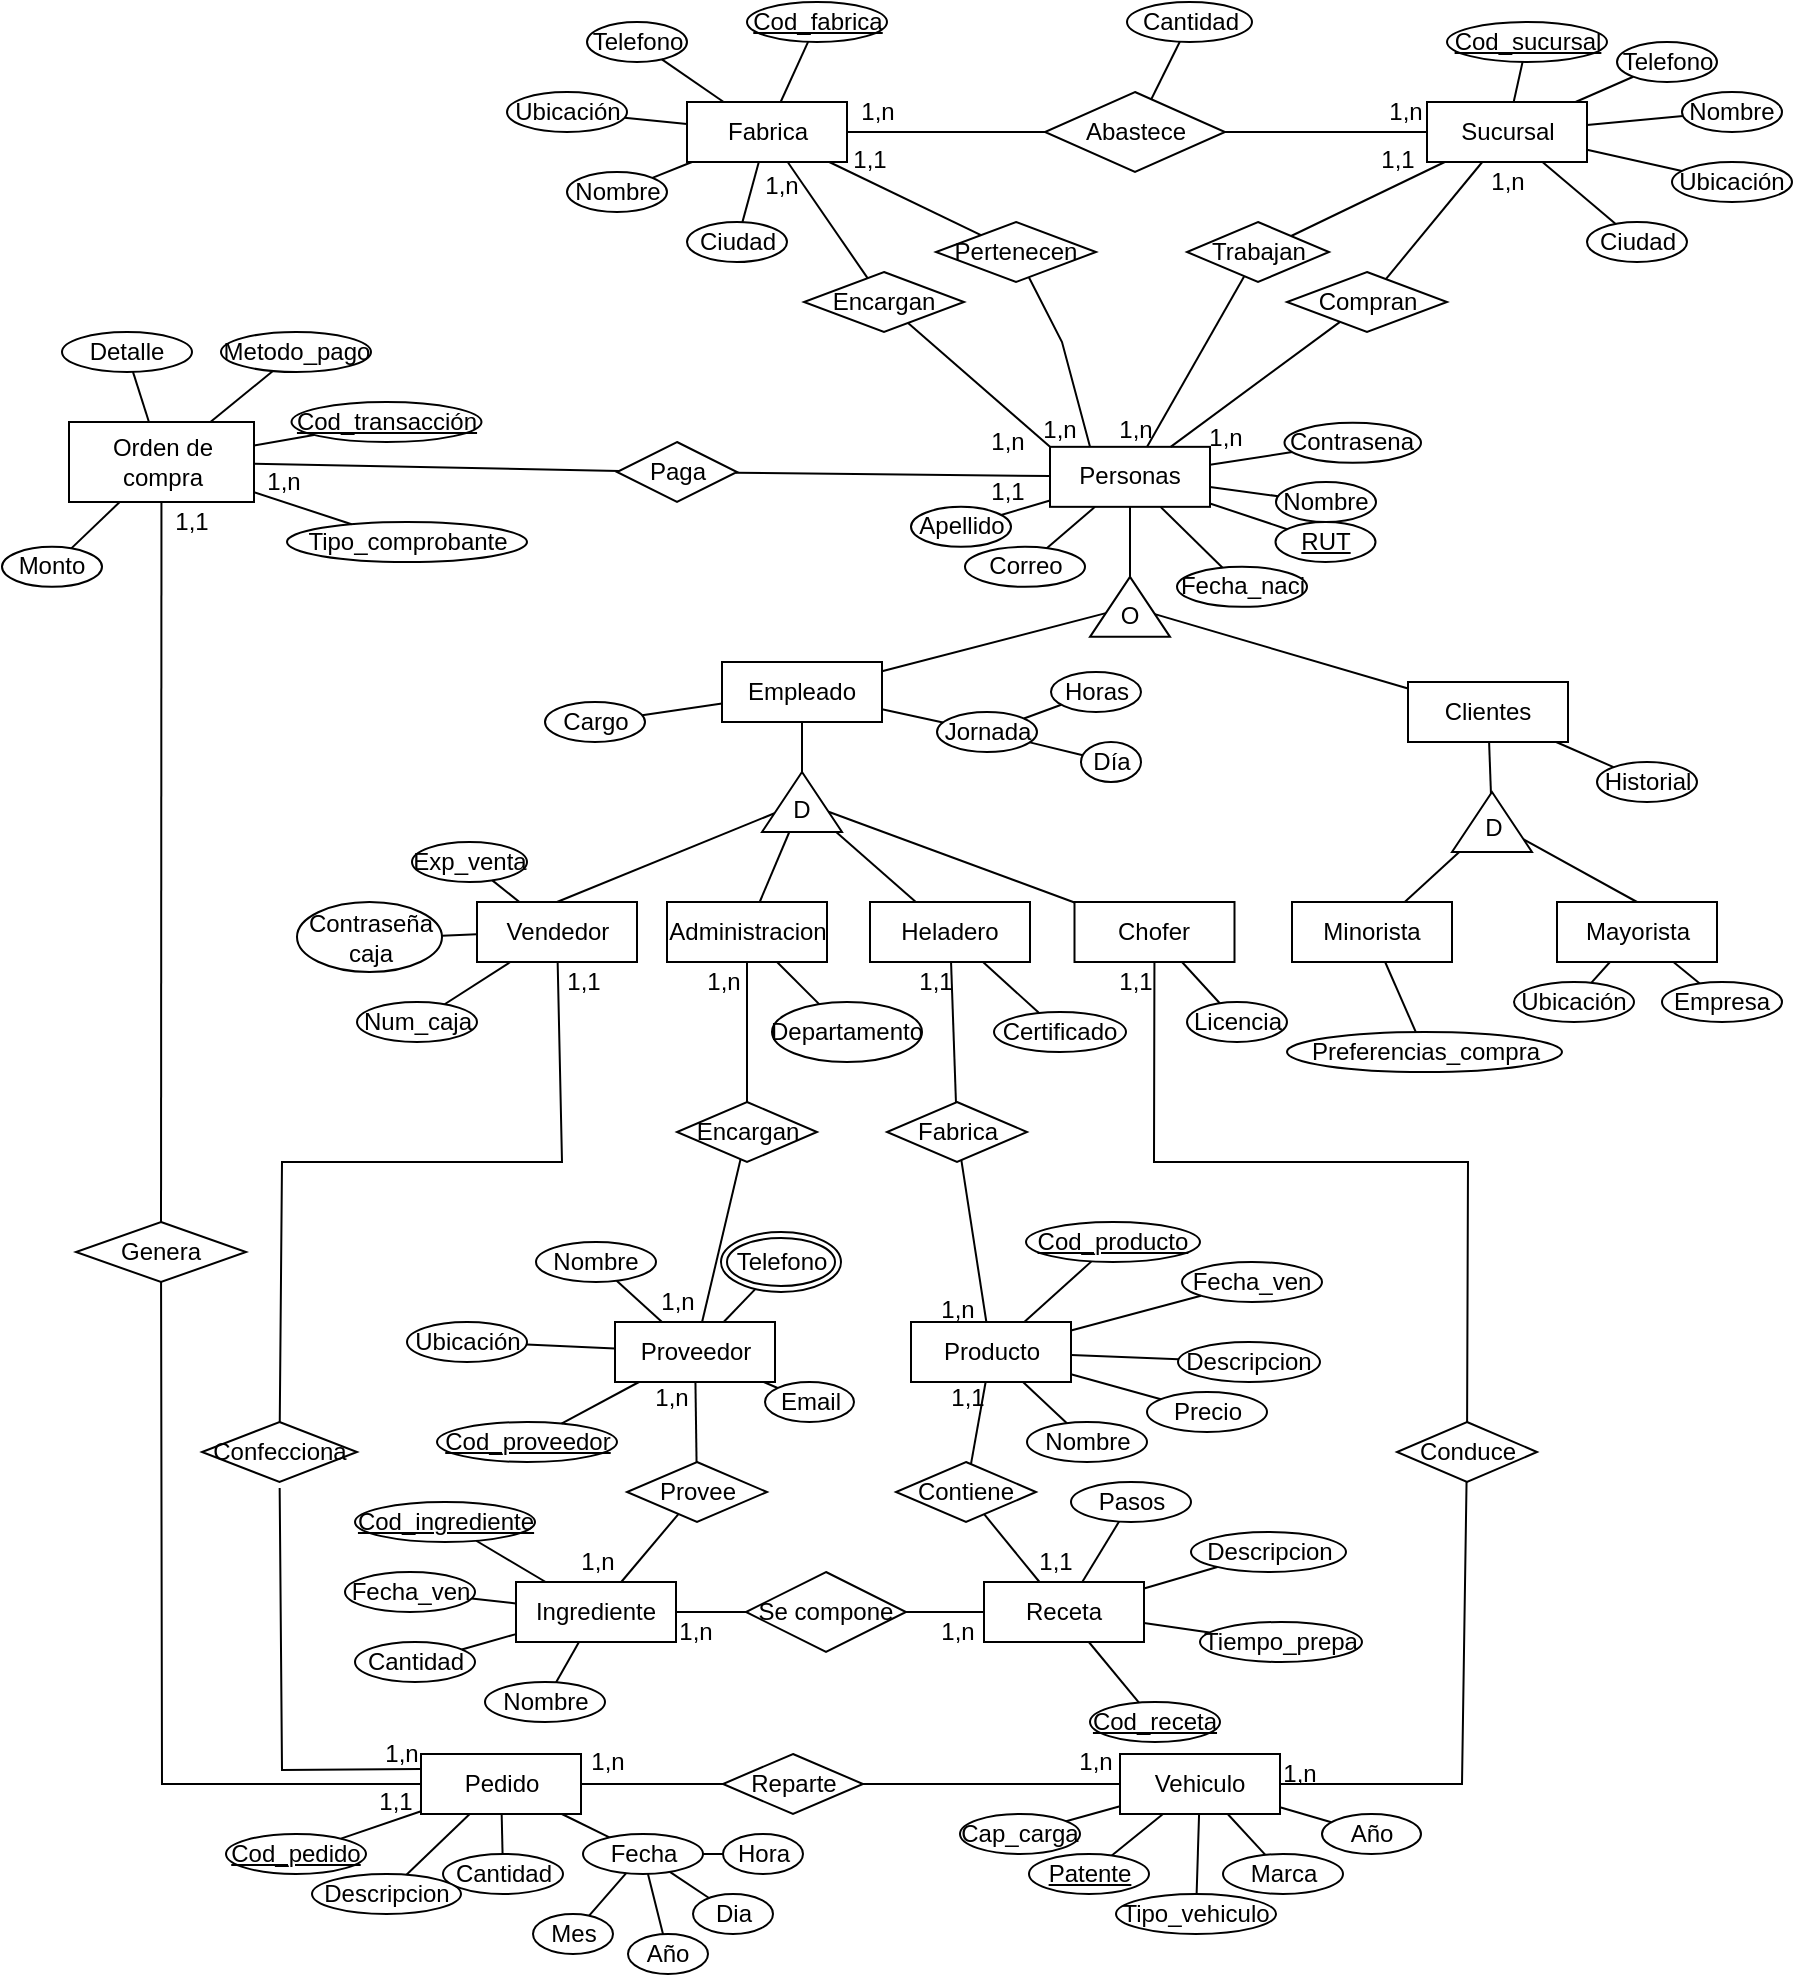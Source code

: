 <mxfile version="21.3.8" type="device">
  <diagram name="Página-1" id="jwAK9uukY3M1FDaXMniS">
    <mxGraphModel dx="2261" dy="756" grid="1" gridSize="10" guides="1" tooltips="1" connect="1" arrows="1" fold="1" page="1" pageScale="1" pageWidth="827" pageHeight="1169" math="0" shadow="0">
      <root>
        <mxCell id="0" />
        <mxCell id="1" parent="0" />
        <mxCell id="evNd5tsoBMQe8YD3A1kR-1" value="&lt;font style=&quot;vertical-align: inherit;&quot;&gt;&lt;font style=&quot;vertical-align: inherit;&quot;&gt;Fabrica&lt;/font&gt;&lt;/font&gt;" style="whiteSpace=wrap;html=1;align=center;" parent="1" vertex="1">
          <mxGeometry x="242.5" y="100" width="80" height="30" as="geometry" />
        </mxCell>
        <mxCell id="evNd5tsoBMQe8YD3A1kR-2" value="&lt;font style=&quot;vertical-align: inherit;&quot;&gt;&lt;font style=&quot;vertical-align: inherit;&quot;&gt;Sucursal&lt;br&gt;&lt;/font&gt;&lt;/font&gt;" style="whiteSpace=wrap;html=1;align=center;" parent="1" vertex="1">
          <mxGeometry x="612.5" y="100" width="80" height="30" as="geometry" />
        </mxCell>
        <mxCell id="evNd5tsoBMQe8YD3A1kR-3" value="&lt;font style=&quot;vertical-align: inherit;&quot;&gt;&lt;font style=&quot;vertical-align: inherit;&quot;&gt;Abastece&lt;/font&gt;&lt;/font&gt;" style="shape=rhombus;perimeter=rhombusPerimeter;whiteSpace=wrap;html=1;align=center;" parent="1" vertex="1">
          <mxGeometry x="421.5" y="95" width="90" height="40" as="geometry" />
        </mxCell>
        <mxCell id="evNd5tsoBMQe8YD3A1kR-5" value="&lt;font style=&quot;vertical-align: inherit;&quot;&gt;&lt;font style=&quot;vertical-align: inherit;&quot;&gt;&lt;font style=&quot;vertical-align: inherit;&quot;&gt;&lt;font style=&quot;vertical-align: inherit;&quot;&gt;&lt;font style=&quot;vertical-align: inherit;&quot;&gt;&lt;font style=&quot;vertical-align: inherit;&quot;&gt;Pertenecen&lt;/font&gt;&lt;/font&gt;&lt;/font&gt;&lt;/font&gt;&lt;/font&gt;&lt;/font&gt;" style="shape=rhombus;perimeter=rhombusPerimeter;whiteSpace=wrap;html=1;align=center;" parent="1" vertex="1">
          <mxGeometry x="367" y="160" width="80" height="30" as="geometry" />
        </mxCell>
        <mxCell id="evNd5tsoBMQe8YD3A1kR-6" value="" style="endArrow=none;html=1;rounded=0;" parent="1" source="evNd5tsoBMQe8YD3A1kR-3" target="evNd5tsoBMQe8YD3A1kR-2" edge="1">
          <mxGeometry relative="1" as="geometry">
            <mxPoint x="382.5" y="300" as="sourcePoint" />
            <mxPoint x="542.5" y="300" as="targetPoint" />
          </mxGeometry>
        </mxCell>
        <mxCell id="evNd5tsoBMQe8YD3A1kR-7" value="" style="endArrow=none;html=1;rounded=0;" parent="1" source="evNd5tsoBMQe8YD3A1kR-1" target="evNd5tsoBMQe8YD3A1kR-3" edge="1">
          <mxGeometry relative="1" as="geometry">
            <mxPoint x="382.5" y="300" as="sourcePoint" />
            <mxPoint x="542.5" y="300" as="targetPoint" />
          </mxGeometry>
        </mxCell>
        <mxCell id="evNd5tsoBMQe8YD3A1kR-8" value="" style="endArrow=none;html=1;rounded=0;" parent="1" source="XzaRd1j-h2BiTwVMXHG0-2" target="evNd5tsoBMQe8YD3A1kR-2" edge="1">
          <mxGeometry relative="1" as="geometry">
            <mxPoint x="550" y="200" as="sourcePoint" />
            <mxPoint x="542.5" y="300" as="targetPoint" />
          </mxGeometry>
        </mxCell>
        <mxCell id="evNd5tsoBMQe8YD3A1kR-9" value="" style="endArrow=none;html=1;rounded=0;" parent="1" source="evNd5tsoBMQe8YD3A1kR-1" target="evNd5tsoBMQe8YD3A1kR-5" edge="1">
          <mxGeometry relative="1" as="geometry">
            <mxPoint x="382.5" y="300" as="sourcePoint" />
            <mxPoint x="542.5" y="300" as="targetPoint" />
          </mxGeometry>
        </mxCell>
        <mxCell id="evNd5tsoBMQe8YD3A1kR-10" value="" style="triangle;whiteSpace=wrap;html=1;rotation=-90;" parent="1" vertex="1">
          <mxGeometry x="449" y="332.42" width="30" height="40" as="geometry" />
        </mxCell>
        <mxCell id="evNd5tsoBMQe8YD3A1kR-11" value="" style="endArrow=none;html=1;rounded=0;exitX=0.25;exitY=0;exitDx=0;exitDy=0;" parent="1" source="evNd5tsoBMQe8YD3A1kR-13" target="evNd5tsoBMQe8YD3A1kR-5" edge="1">
          <mxGeometry relative="1" as="geometry">
            <mxPoint x="394.5" y="300" as="sourcePoint" />
            <mxPoint x="554.5" y="300" as="targetPoint" />
            <Array as="points">
              <mxPoint x="430" y="220" />
            </Array>
          </mxGeometry>
        </mxCell>
        <mxCell id="evNd5tsoBMQe8YD3A1kR-13" value="&lt;font style=&quot;vertical-align: inherit;&quot;&gt;&lt;font style=&quot;vertical-align: inherit;&quot;&gt;&lt;font style=&quot;vertical-align: inherit;&quot;&gt;&lt;font style=&quot;vertical-align: inherit;&quot;&gt;Personas&lt;/font&gt;&lt;/font&gt;&lt;/font&gt;&lt;/font&gt;" style="whiteSpace=wrap;html=1;align=center;" parent="1" vertex="1">
          <mxGeometry x="424" y="272.42" width="80" height="30" as="geometry" />
        </mxCell>
        <mxCell id="evNd5tsoBMQe8YD3A1kR-15" value="" style="endArrow=none;html=1;rounded=0;" parent="1" source="evNd5tsoBMQe8YD3A1kR-13" target="evNd5tsoBMQe8YD3A1kR-10" edge="1">
          <mxGeometry relative="1" as="geometry">
            <mxPoint x="368" y="302.42" as="sourcePoint" />
            <mxPoint x="452.89" y="407.585" as="targetPoint" />
          </mxGeometry>
        </mxCell>
        <mxCell id="evNd5tsoBMQe8YD3A1kR-17" value="" style="endArrow=none;html=1;rounded=0;" parent="1" source="evNd5tsoBMQe8YD3A1kR-10" target="XzaRd1j-h2BiTwVMXHG0-5" edge="1">
          <mxGeometry relative="1" as="geometry">
            <mxPoint x="383.5" y="360" as="sourcePoint" />
            <mxPoint x="468" y="410" as="targetPoint" />
          </mxGeometry>
        </mxCell>
        <mxCell id="evNd5tsoBMQe8YD3A1kR-19" value="" style="endArrow=none;html=1;rounded=0;entryX=0.5;entryY=0;entryDx=0;entryDy=0;" parent="1" source="XzaRd1j-h2BiTwVMXHG0-11" target="evNd5tsoBMQe8YD3A1kR-21" edge="1">
          <mxGeometry relative="1" as="geometry">
            <mxPoint x="200" y="520" as="sourcePoint" />
            <mxPoint x="172.5" y="570" as="targetPoint" />
          </mxGeometry>
        </mxCell>
        <mxCell id="evNd5tsoBMQe8YD3A1kR-20" value="" style="endArrow=none;html=1;rounded=0;entryX=0.5;entryY=0;entryDx=0;entryDy=0;" parent="1" source="XzaRd1j-h2BiTwVMXHG0-13" target="evNd5tsoBMQe8YD3A1kR-22" edge="1">
          <mxGeometry relative="1" as="geometry">
            <mxPoint x="733" y="560" as="sourcePoint" />
            <mxPoint x="732.5" y="570" as="targetPoint" />
          </mxGeometry>
        </mxCell>
        <mxCell id="evNd5tsoBMQe8YD3A1kR-21" value="&lt;font style=&quot;vertical-align: inherit;&quot;&gt;&lt;font style=&quot;vertical-align: inherit;&quot;&gt;&lt;font style=&quot;vertical-align: inherit;&quot;&gt;&lt;font style=&quot;vertical-align: inherit;&quot;&gt;&lt;font style=&quot;vertical-align: inherit;&quot;&gt;&lt;font style=&quot;vertical-align: inherit;&quot;&gt;Vendedor&lt;/font&gt;&lt;/font&gt;&lt;/font&gt;&lt;/font&gt;&lt;/font&gt;&lt;/font&gt;" style="whiteSpace=wrap;html=1;align=center;" parent="1" vertex="1">
          <mxGeometry x="137.5" y="500" width="80" height="30" as="geometry" />
        </mxCell>
        <mxCell id="evNd5tsoBMQe8YD3A1kR-22" value="&lt;font style=&quot;vertical-align: inherit;&quot;&gt;&lt;font style=&quot;vertical-align: inherit;&quot;&gt;&lt;font style=&quot;vertical-align: inherit;&quot;&gt;&lt;font style=&quot;vertical-align: inherit;&quot;&gt;&lt;font style=&quot;vertical-align: inherit;&quot;&gt;&lt;font style=&quot;vertical-align: inherit;&quot;&gt;Mayorista&lt;/font&gt;&lt;/font&gt;&lt;/font&gt;&lt;/font&gt;&lt;/font&gt;&lt;/font&gt;" style="whiteSpace=wrap;html=1;align=center;" parent="1" vertex="1">
          <mxGeometry x="677.5" y="500" width="80" height="30" as="geometry" />
        </mxCell>
        <mxCell id="evNd5tsoBMQe8YD3A1kR-23" value="&lt;font style=&quot;vertical-align: inherit;&quot;&gt;&lt;font style=&quot;vertical-align: inherit;&quot;&gt;&lt;font style=&quot;vertical-align: inherit;&quot;&gt;&lt;font style=&quot;vertical-align: inherit;&quot;&gt;&lt;font style=&quot;vertical-align: inherit;&quot;&gt;&lt;font style=&quot;vertical-align: inherit;&quot;&gt;Administracion&lt;/font&gt;&lt;/font&gt;&lt;/font&gt;&lt;/font&gt;&lt;/font&gt;&lt;/font&gt;" style="whiteSpace=wrap;html=1;align=center;" parent="1" vertex="1">
          <mxGeometry x="232.5" y="500" width="80" height="30" as="geometry" />
        </mxCell>
        <mxCell id="evNd5tsoBMQe8YD3A1kR-24" value="&lt;font style=&quot;vertical-align: inherit;&quot;&gt;&lt;font style=&quot;vertical-align: inherit;&quot;&gt;&lt;font style=&quot;vertical-align: inherit;&quot;&gt;&lt;font style=&quot;vertical-align: inherit;&quot;&gt;&lt;font style=&quot;vertical-align: inherit;&quot;&gt;&lt;font style=&quot;vertical-align: inherit;&quot;&gt;Heladero&lt;/font&gt;&lt;/font&gt;&lt;/font&gt;&lt;/font&gt;&lt;/font&gt;&lt;/font&gt;" style="whiteSpace=wrap;html=1;align=center;" parent="1" vertex="1">
          <mxGeometry x="334" y="500" width="80" height="30" as="geometry" />
        </mxCell>
        <mxCell id="evNd5tsoBMQe8YD3A1kR-25" value="&lt;font style=&quot;vertical-align: inherit;&quot;&gt;&lt;font style=&quot;vertical-align: inherit;&quot;&gt;&lt;font style=&quot;vertical-align: inherit;&quot;&gt;&lt;font style=&quot;vertical-align: inherit;&quot;&gt;&lt;font style=&quot;vertical-align: inherit;&quot;&gt;&lt;font style=&quot;vertical-align: inherit;&quot;&gt;Chofer&lt;/font&gt;&lt;/font&gt;&lt;/font&gt;&lt;/font&gt;&lt;/font&gt;&lt;/font&gt;" style="whiteSpace=wrap;html=1;align=center;" parent="1" vertex="1">
          <mxGeometry x="436.25" y="500" width="80" height="30" as="geometry" />
        </mxCell>
        <mxCell id="evNd5tsoBMQe8YD3A1kR-26" value="&lt;font style=&quot;vertical-align: inherit;&quot;&gt;&lt;font style=&quot;vertical-align: inherit;&quot;&gt;&lt;font style=&quot;vertical-align: inherit;&quot;&gt;&lt;font style=&quot;vertical-align: inherit;&quot;&gt;&lt;font style=&quot;vertical-align: inherit;&quot;&gt;&lt;font style=&quot;vertical-align: inherit;&quot;&gt;&lt;font style=&quot;vertical-align: inherit;&quot;&gt;&lt;font style=&quot;vertical-align: inherit;&quot;&gt;Minorista&lt;/font&gt;&lt;/font&gt;&lt;/font&gt;&lt;/font&gt;&lt;/font&gt;&lt;/font&gt;&lt;/font&gt;&lt;/font&gt;" style="whiteSpace=wrap;html=1;align=center;" parent="1" vertex="1">
          <mxGeometry x="545" y="500" width="80" height="30" as="geometry" />
        </mxCell>
        <mxCell id="evNd5tsoBMQe8YD3A1kR-27" value="" style="endArrow=none;html=1;rounded=0;" parent="1" source="XzaRd1j-h2BiTwVMXHG0-11" target="evNd5tsoBMQe8YD3A1kR-23" edge="1">
          <mxGeometry relative="1" as="geometry">
            <mxPoint x="302.16" y="560" as="sourcePoint" />
            <mxPoint x="302.16" y="570" as="targetPoint" />
          </mxGeometry>
        </mxCell>
        <mxCell id="evNd5tsoBMQe8YD3A1kR-28" value="" style="endArrow=none;html=1;rounded=0;" parent="1" source="evNd5tsoBMQe8YD3A1kR-24" target="XzaRd1j-h2BiTwVMXHG0-11" edge="1">
          <mxGeometry relative="1" as="geometry">
            <mxPoint x="412.16" y="570" as="sourcePoint" />
            <mxPoint x="412.16" y="560" as="targetPoint" />
          </mxGeometry>
        </mxCell>
        <mxCell id="evNd5tsoBMQe8YD3A1kR-29" value="" style="endArrow=none;html=1;rounded=0;" parent="1" source="XzaRd1j-h2BiTwVMXHG0-11" target="evNd5tsoBMQe8YD3A1kR-25" edge="1">
          <mxGeometry relative="1" as="geometry">
            <mxPoint x="522.16" y="560" as="sourcePoint" />
            <mxPoint x="522.16" y="570" as="targetPoint" />
          </mxGeometry>
        </mxCell>
        <mxCell id="evNd5tsoBMQe8YD3A1kR-30" value="" style="endArrow=none;html=1;rounded=0;" parent="1" source="XzaRd1j-h2BiTwVMXHG0-13" target="evNd5tsoBMQe8YD3A1kR-26" edge="1">
          <mxGeometry relative="1" as="geometry">
            <mxPoint x="632.16" y="560" as="sourcePoint" />
            <mxPoint x="632.16" y="570" as="targetPoint" />
          </mxGeometry>
        </mxCell>
        <mxCell id="evNd5tsoBMQe8YD3A1kR-31" value="&lt;font style=&quot;vertical-align: inherit;&quot;&gt;&lt;font style=&quot;vertical-align: inherit;&quot;&gt;&lt;font style=&quot;vertical-align: inherit;&quot;&gt;&lt;font style=&quot;vertical-align: inherit;&quot;&gt;&lt;font style=&quot;vertical-align: inherit;&quot;&gt;&lt;font style=&quot;vertical-align: inherit;&quot;&gt;Encargan&lt;/font&gt;&lt;/font&gt;&lt;/font&gt;&lt;/font&gt;&lt;/font&gt;&lt;/font&gt;" style="shape=rhombus;perimeter=rhombusPerimeter;whiteSpace=wrap;html=1;align=center;" parent="1" vertex="1">
          <mxGeometry x="237.5" y="600" width="70" height="30" as="geometry" />
        </mxCell>
        <mxCell id="evNd5tsoBMQe8YD3A1kR-32" value="" style="endArrow=none;html=1;rounded=0;" parent="1" source="evNd5tsoBMQe8YD3A1kR-23" target="evNd5tsoBMQe8YD3A1kR-31" edge="1">
          <mxGeometry relative="1" as="geometry">
            <mxPoint x="382.5" y="540" as="sourcePoint" />
            <mxPoint x="542.5" y="540" as="targetPoint" />
          </mxGeometry>
        </mxCell>
        <mxCell id="evNd5tsoBMQe8YD3A1kR-34" value="&lt;font style=&quot;vertical-align: inherit;&quot;&gt;&lt;font style=&quot;vertical-align: inherit;&quot;&gt;&lt;font style=&quot;vertical-align: inherit;&quot;&gt;&lt;font style=&quot;vertical-align: inherit;&quot;&gt;&lt;font style=&quot;vertical-align: inherit;&quot;&gt;&lt;font style=&quot;vertical-align: inherit;&quot;&gt;&lt;font style=&quot;vertical-align: inherit;&quot;&gt;&lt;font style=&quot;vertical-align: inherit;&quot;&gt;Confecciona&lt;/font&gt;&lt;/font&gt;&lt;/font&gt;&lt;/font&gt;&lt;/font&gt;&lt;/font&gt;&lt;/font&gt;&lt;/font&gt;" style="shape=rhombus;perimeter=rhombusPerimeter;whiteSpace=wrap;html=1;align=center;" parent="1" vertex="1">
          <mxGeometry y="760" width="77.5" height="30" as="geometry" />
        </mxCell>
        <mxCell id="evNd5tsoBMQe8YD3A1kR-36" value="" style="endArrow=none;html=1;rounded=0;" parent="1" source="evNd5tsoBMQe8YD3A1kR-34" target="evNd5tsoBMQe8YD3A1kR-21" edge="1">
          <mxGeometry relative="1" as="geometry">
            <mxPoint x="382.5" y="540" as="sourcePoint" />
            <mxPoint x="542.5" y="540" as="targetPoint" />
            <Array as="points">
              <mxPoint x="40" y="630" />
              <mxPoint x="180" y="630" />
            </Array>
          </mxGeometry>
        </mxCell>
        <mxCell id="evNd5tsoBMQe8YD3A1kR-37" value="&lt;font style=&quot;vertical-align: inherit;&quot;&gt;&lt;font style=&quot;vertical-align: inherit;&quot;&gt;&lt;font style=&quot;vertical-align: inherit;&quot;&gt;&lt;font style=&quot;vertical-align: inherit;&quot;&gt;&lt;font style=&quot;vertical-align: inherit;&quot;&gt;&lt;font style=&quot;vertical-align: inherit;&quot;&gt;&lt;font style=&quot;vertical-align: inherit;&quot;&gt;&lt;font style=&quot;vertical-align: inherit;&quot;&gt;Fabrica&lt;/font&gt;&lt;/font&gt;&lt;/font&gt;&lt;/font&gt;&lt;/font&gt;&lt;/font&gt;&lt;/font&gt;&lt;/font&gt;" style="shape=rhombus;perimeter=rhombusPerimeter;whiteSpace=wrap;html=1;align=center;" parent="1" vertex="1">
          <mxGeometry x="342.5" y="600" width="70" height="30" as="geometry" />
        </mxCell>
        <mxCell id="evNd5tsoBMQe8YD3A1kR-38" value="&lt;font style=&quot;vertical-align: inherit;&quot;&gt;&lt;font style=&quot;vertical-align: inherit;&quot;&gt;&lt;font style=&quot;vertical-align: inherit;&quot;&gt;&lt;font style=&quot;vertical-align: inherit;&quot;&gt;&lt;font style=&quot;vertical-align: inherit;&quot;&gt;&lt;font style=&quot;vertical-align: inherit;&quot;&gt;&lt;font style=&quot;vertical-align: inherit;&quot;&gt;&lt;font style=&quot;vertical-align: inherit;&quot;&gt;Conduce&lt;/font&gt;&lt;/font&gt;&lt;/font&gt;&lt;/font&gt;&lt;/font&gt;&lt;/font&gt;&lt;/font&gt;&lt;/font&gt;" style="shape=rhombus;perimeter=rhombusPerimeter;whiteSpace=wrap;html=1;align=center;" parent="1" vertex="1">
          <mxGeometry x="597.5" y="760" width="70" height="30" as="geometry" />
        </mxCell>
        <mxCell id="evNd5tsoBMQe8YD3A1kR-39" value="&lt;font style=&quot;vertical-align: inherit;&quot;&gt;&lt;font style=&quot;vertical-align: inherit;&quot;&gt;&lt;font style=&quot;vertical-align: inherit;&quot;&gt;&lt;font style=&quot;vertical-align: inherit;&quot;&gt;&lt;font style=&quot;vertical-align: inherit;&quot;&gt;&lt;font style=&quot;vertical-align: inherit;&quot;&gt;&lt;font style=&quot;vertical-align: inherit;&quot;&gt;&lt;font style=&quot;vertical-align: inherit;&quot;&gt;Producto&lt;/font&gt;&lt;/font&gt;&lt;/font&gt;&lt;/font&gt;&lt;/font&gt;&lt;/font&gt;&lt;/font&gt;&lt;/font&gt;" style="whiteSpace=wrap;html=1;align=center;" parent="1" vertex="1">
          <mxGeometry x="354.5" y="710" width="80" height="30" as="geometry" />
        </mxCell>
        <mxCell id="evNd5tsoBMQe8YD3A1kR-40" value="&lt;font style=&quot;vertical-align: inherit;&quot;&gt;&lt;font style=&quot;vertical-align: inherit;&quot;&gt;&lt;font style=&quot;vertical-align: inherit;&quot;&gt;&lt;font style=&quot;vertical-align: inherit;&quot;&gt;&lt;font style=&quot;vertical-align: inherit;&quot;&gt;&lt;font style=&quot;vertical-align: inherit;&quot;&gt;&lt;font style=&quot;vertical-align: inherit;&quot;&gt;&lt;font style=&quot;vertical-align: inherit;&quot;&gt;Proveedor&lt;/font&gt;&lt;/font&gt;&lt;/font&gt;&lt;/font&gt;&lt;/font&gt;&lt;/font&gt;&lt;/font&gt;&lt;/font&gt;" style="whiteSpace=wrap;html=1;align=center;" parent="1" vertex="1">
          <mxGeometry x="206.5" y="710" width="80" height="30" as="geometry" />
        </mxCell>
        <mxCell id="evNd5tsoBMQe8YD3A1kR-41" value="&lt;font style=&quot;vertical-align: inherit;&quot;&gt;&lt;font style=&quot;vertical-align: inherit;&quot;&gt;&lt;font style=&quot;vertical-align: inherit;&quot;&gt;&lt;font style=&quot;vertical-align: inherit;&quot;&gt;&lt;font style=&quot;vertical-align: inherit;&quot;&gt;&lt;font style=&quot;vertical-align: inherit;&quot;&gt;&lt;font style=&quot;vertical-align: inherit;&quot;&gt;&lt;font style=&quot;vertical-align: inherit;&quot;&gt;Pedido&lt;/font&gt;&lt;/font&gt;&lt;/font&gt;&lt;/font&gt;&lt;/font&gt;&lt;/font&gt;&lt;/font&gt;&lt;/font&gt;" style="whiteSpace=wrap;html=1;align=center;" parent="1" vertex="1">
          <mxGeometry x="109.5" y="926" width="80" height="30" as="geometry" />
        </mxCell>
        <mxCell id="evNd5tsoBMQe8YD3A1kR-42" value="&lt;font style=&quot;vertical-align: inherit;&quot;&gt;&lt;font style=&quot;vertical-align: inherit;&quot;&gt;&lt;font style=&quot;vertical-align: inherit;&quot;&gt;&lt;font style=&quot;vertical-align: inherit;&quot;&gt;&lt;font style=&quot;vertical-align: inherit;&quot;&gt;&lt;font style=&quot;vertical-align: inherit;&quot;&gt;&lt;font style=&quot;vertical-align: inherit;&quot;&gt;&lt;font style=&quot;vertical-align: inherit;&quot;&gt;&lt;font style=&quot;vertical-align: inherit;&quot;&gt;&lt;font style=&quot;vertical-align: inherit;&quot;&gt;Receta&lt;/font&gt;&lt;/font&gt;&lt;/font&gt;&lt;/font&gt;&lt;/font&gt;&lt;/font&gt;&lt;/font&gt;&lt;/font&gt;&lt;/font&gt;&lt;/font&gt;" style="whiteSpace=wrap;html=1;align=center;" parent="1" vertex="1">
          <mxGeometry x="391" y="840" width="80" height="30" as="geometry" />
        </mxCell>
        <mxCell id="evNd5tsoBMQe8YD3A1kR-43" value="&lt;font style=&quot;vertical-align: inherit;&quot;&gt;&lt;font style=&quot;vertical-align: inherit;&quot;&gt;&lt;font style=&quot;vertical-align: inherit;&quot;&gt;&lt;font style=&quot;vertical-align: inherit;&quot;&gt;&lt;font style=&quot;vertical-align: inherit;&quot;&gt;&lt;font style=&quot;vertical-align: inherit;&quot;&gt;&lt;font style=&quot;vertical-align: inherit;&quot;&gt;&lt;font style=&quot;vertical-align: inherit;&quot;&gt;&lt;font style=&quot;vertical-align: inherit;&quot;&gt;&lt;font style=&quot;vertical-align: inherit;&quot;&gt;Contiene&lt;/font&gt;&lt;/font&gt;&lt;/font&gt;&lt;/font&gt;&lt;/font&gt;&lt;/font&gt;&lt;/font&gt;&lt;/font&gt;&lt;/font&gt;&lt;/font&gt;" style="shape=rhombus;perimeter=rhombusPerimeter;whiteSpace=wrap;html=1;align=center;" parent="1" vertex="1">
          <mxGeometry x="347" y="780" width="70" height="30" as="geometry" />
        </mxCell>
        <mxCell id="evNd5tsoBMQe8YD3A1kR-44" value="" style="endArrow=none;html=1;rounded=0;" parent="1" source="evNd5tsoBMQe8YD3A1kR-37" target="evNd5tsoBMQe8YD3A1kR-24" edge="1">
          <mxGeometry relative="1" as="geometry">
            <mxPoint x="382.5" y="680" as="sourcePoint" />
            <mxPoint x="542.5" y="680" as="targetPoint" />
          </mxGeometry>
        </mxCell>
        <mxCell id="evNd5tsoBMQe8YD3A1kR-45" value="" style="endArrow=none;html=1;rounded=0;" parent="1" source="evNd5tsoBMQe8YD3A1kR-37" target="evNd5tsoBMQe8YD3A1kR-39" edge="1">
          <mxGeometry relative="1" as="geometry">
            <mxPoint x="382.5" y="630" as="sourcePoint" />
            <mxPoint x="542.5" y="630" as="targetPoint" />
          </mxGeometry>
        </mxCell>
        <mxCell id="evNd5tsoBMQe8YD3A1kR-46" value="" style="endArrow=none;html=1;rounded=0;" parent="1" source="evNd5tsoBMQe8YD3A1kR-25" target="evNd5tsoBMQe8YD3A1kR-38" edge="1">
          <mxGeometry relative="1" as="geometry">
            <mxPoint x="382.5" y="680" as="sourcePoint" />
            <mxPoint x="542.5" y="680" as="targetPoint" />
            <Array as="points">
              <mxPoint x="476" y="630" />
              <mxPoint x="633" y="630" />
            </Array>
          </mxGeometry>
        </mxCell>
        <mxCell id="evNd5tsoBMQe8YD3A1kR-47" value="" style="endArrow=none;html=1;rounded=0;" parent="1" source="evNd5tsoBMQe8YD3A1kR-31" target="evNd5tsoBMQe8YD3A1kR-40" edge="1">
          <mxGeometry relative="1" as="geometry">
            <mxPoint x="382.5" y="630" as="sourcePoint" />
            <mxPoint x="542.5" y="630" as="targetPoint" />
          </mxGeometry>
        </mxCell>
        <mxCell id="evNd5tsoBMQe8YD3A1kR-48" value="" style="endArrow=none;html=1;rounded=0;entryX=0;entryY=0.25;entryDx=0;entryDy=0;" parent="1" target="evNd5tsoBMQe8YD3A1kR-41" edge="1">
          <mxGeometry relative="1" as="geometry">
            <mxPoint x="38.837" y="792.966" as="sourcePoint" />
            <mxPoint x="156.5" y="1000.5" as="targetPoint" />
            <Array as="points">
              <mxPoint x="40" y="934" />
            </Array>
          </mxGeometry>
        </mxCell>
        <mxCell id="evNd5tsoBMQe8YD3A1kR-49" value="" style="endArrow=none;html=1;rounded=0;" parent="1" source="evNd5tsoBMQe8YD3A1kR-39" target="evNd5tsoBMQe8YD3A1kR-43" edge="1">
          <mxGeometry relative="1" as="geometry">
            <mxPoint x="351.5" y="550" as="sourcePoint" />
            <mxPoint x="511.5" y="550" as="targetPoint" />
          </mxGeometry>
        </mxCell>
        <mxCell id="evNd5tsoBMQe8YD3A1kR-50" value="" style="endArrow=none;html=1;rounded=0;" parent="1" source="evNd5tsoBMQe8YD3A1kR-42" target="evNd5tsoBMQe8YD3A1kR-43" edge="1">
          <mxGeometry relative="1" as="geometry">
            <mxPoint x="352" y="690" as="sourcePoint" />
            <mxPoint x="512" y="690" as="targetPoint" />
          </mxGeometry>
        </mxCell>
        <mxCell id="evNd5tsoBMQe8YD3A1kR-51" value="&lt;font style=&quot;vertical-align: inherit;&quot;&gt;&lt;font style=&quot;vertical-align: inherit;&quot;&gt;&lt;font style=&quot;vertical-align: inherit;&quot;&gt;&lt;font style=&quot;vertical-align: inherit;&quot;&gt;&lt;font style=&quot;vertical-align: inherit;&quot;&gt;&lt;font style=&quot;vertical-align: inherit;&quot;&gt;&lt;font style=&quot;vertical-align: inherit;&quot;&gt;&lt;font style=&quot;vertical-align: inherit;&quot;&gt;&lt;font style=&quot;vertical-align: inherit;&quot;&gt;&lt;font style=&quot;vertical-align: inherit;&quot;&gt;&lt;font style=&quot;vertical-align: inherit;&quot;&gt;&lt;font style=&quot;vertical-align: inherit;&quot;&gt;Provee&lt;/font&gt;&lt;/font&gt;&lt;/font&gt;&lt;/font&gt;&lt;/font&gt;&lt;/font&gt;&lt;/font&gt;&lt;/font&gt;&lt;/font&gt;&lt;/font&gt;&lt;/font&gt;&lt;/font&gt;" style="shape=rhombus;perimeter=rhombusPerimeter;whiteSpace=wrap;html=1;align=center;" parent="1" vertex="1">
          <mxGeometry x="212.5" y="780" width="70" height="30" as="geometry" />
        </mxCell>
        <mxCell id="evNd5tsoBMQe8YD3A1kR-53" value="&lt;font style=&quot;vertical-align: inherit;&quot;&gt;&lt;font style=&quot;vertical-align: inherit;&quot;&gt;&lt;font style=&quot;vertical-align: inherit;&quot;&gt;&lt;font style=&quot;vertical-align: inherit;&quot;&gt;&lt;font style=&quot;vertical-align: inherit;&quot;&gt;&lt;font style=&quot;vertical-align: inherit;&quot;&gt;&lt;font style=&quot;vertical-align: inherit;&quot;&gt;&lt;font style=&quot;vertical-align: inherit;&quot;&gt;&lt;font style=&quot;vertical-align: inherit;&quot;&gt;&lt;font style=&quot;vertical-align: inherit;&quot;&gt;Ingrediente&lt;/font&gt;&lt;/font&gt;&lt;/font&gt;&lt;/font&gt;&lt;/font&gt;&lt;/font&gt;&lt;/font&gt;&lt;/font&gt;&lt;/font&gt;&lt;/font&gt;" style="whiteSpace=wrap;html=1;align=center;" parent="1" vertex="1">
          <mxGeometry x="157" y="840" width="80" height="30" as="geometry" />
        </mxCell>
        <mxCell id="evNd5tsoBMQe8YD3A1kR-54" value="" style="endArrow=none;html=1;rounded=0;" parent="1" source="evNd5tsoBMQe8YD3A1kR-40" target="evNd5tsoBMQe8YD3A1kR-51" edge="1">
          <mxGeometry relative="1" as="geometry">
            <mxPoint x="351.5" y="620" as="sourcePoint" />
            <mxPoint x="511.5" y="620" as="targetPoint" />
          </mxGeometry>
        </mxCell>
        <mxCell id="evNd5tsoBMQe8YD3A1kR-55" value="" style="endArrow=none;html=1;rounded=0;" parent="1" source="evNd5tsoBMQe8YD3A1kR-51" target="evNd5tsoBMQe8YD3A1kR-53" edge="1">
          <mxGeometry relative="1" as="geometry">
            <mxPoint x="352" y="760" as="sourcePoint" />
            <mxPoint x="512" y="760" as="targetPoint" />
          </mxGeometry>
        </mxCell>
        <mxCell id="evNd5tsoBMQe8YD3A1kR-56" value="" style="endArrow=none;html=1;rounded=0;" parent="1" source="evNd5tsoBMQe8YD3A1kR-53" target="evNd5tsoBMQe8YD3A1kR-57" edge="1">
          <mxGeometry relative="1" as="geometry">
            <mxPoint x="352" y="760" as="sourcePoint" />
            <mxPoint x="272" y="855" as="targetPoint" />
          </mxGeometry>
        </mxCell>
        <mxCell id="evNd5tsoBMQe8YD3A1kR-57" value="&lt;font style=&quot;vertical-align: inherit;&quot;&gt;&lt;font style=&quot;vertical-align: inherit;&quot;&gt;&lt;font style=&quot;vertical-align: inherit;&quot;&gt;&lt;font style=&quot;vertical-align: inherit;&quot;&gt;&lt;font style=&quot;vertical-align: inherit;&quot;&gt;&lt;font style=&quot;vertical-align: inherit;&quot;&gt;&lt;font style=&quot;vertical-align: inherit;&quot;&gt;&lt;font style=&quot;vertical-align: inherit;&quot;&gt;&lt;font style=&quot;vertical-align: inherit;&quot;&gt;&lt;font style=&quot;vertical-align: inherit;&quot;&gt;&lt;font style=&quot;vertical-align: inherit;&quot;&gt;&lt;font style=&quot;vertical-align: inherit;&quot;&gt;&lt;font style=&quot;vertical-align: inherit;&quot;&gt;&lt;font style=&quot;vertical-align: inherit;&quot;&gt;Se compone&lt;/font&gt;&lt;/font&gt;&lt;/font&gt;&lt;/font&gt;&lt;/font&gt;&lt;/font&gt;&lt;/font&gt;&lt;/font&gt;&lt;/font&gt;&lt;/font&gt;&lt;/font&gt;&lt;/font&gt;&lt;/font&gt;&lt;/font&gt;" style="shape=rhombus;perimeter=rhombusPerimeter;whiteSpace=wrap;html=1;align=center;" parent="1" vertex="1">
          <mxGeometry x="272" y="835" width="80" height="40" as="geometry" />
        </mxCell>
        <mxCell id="evNd5tsoBMQe8YD3A1kR-58" value="" style="endArrow=none;html=1;rounded=0;" parent="1" source="evNd5tsoBMQe8YD3A1kR-57" target="evNd5tsoBMQe8YD3A1kR-42" edge="1">
          <mxGeometry relative="1" as="geometry">
            <mxPoint x="387" y="760" as="sourcePoint" />
            <mxPoint x="547" y="760" as="targetPoint" />
          </mxGeometry>
        </mxCell>
        <mxCell id="evNd5tsoBMQe8YD3A1kR-60" value="&lt;font style=&quot;vertical-align: inherit;&quot;&gt;&lt;font style=&quot;vertical-align: inherit;&quot;&gt;&lt;font style=&quot;vertical-align: inherit;&quot;&gt;&lt;font style=&quot;vertical-align: inherit;&quot;&gt;&lt;font style=&quot;vertical-align: inherit;&quot;&gt;&lt;font style=&quot;vertical-align: inherit;&quot;&gt;&lt;font style=&quot;vertical-align: inherit;&quot;&gt;&lt;font style=&quot;vertical-align: inherit;&quot;&gt;&lt;font style=&quot;vertical-align: inherit;&quot;&gt;&lt;font style=&quot;vertical-align: inherit;&quot;&gt;&lt;font style=&quot;vertical-align: inherit;&quot;&gt;&lt;font style=&quot;vertical-align: inherit;&quot;&gt;&lt;font style=&quot;vertical-align: inherit;&quot;&gt;&lt;font style=&quot;vertical-align: inherit;&quot;&gt;&lt;font style=&quot;vertical-align: inherit;&quot;&gt;&lt;font style=&quot;vertical-align: inherit;&quot;&gt;Genera&lt;/font&gt;&lt;/font&gt;&lt;/font&gt;&lt;/font&gt;&lt;/font&gt;&lt;/font&gt;&lt;/font&gt;&lt;/font&gt;&lt;/font&gt;&lt;/font&gt;&lt;/font&gt;&lt;/font&gt;&lt;/font&gt;&lt;/font&gt;&lt;/font&gt;&lt;/font&gt;" style="shape=rhombus;perimeter=rhombusPerimeter;whiteSpace=wrap;html=1;align=center;" parent="1" vertex="1">
          <mxGeometry x="-63" y="660" width="85" height="30" as="geometry" />
        </mxCell>
        <mxCell id="evNd5tsoBMQe8YD3A1kR-61" value="" style="endArrow=none;html=1;rounded=0;" parent="1" source="evNd5tsoBMQe8YD3A1kR-41" target="evNd5tsoBMQe8YD3A1kR-60" edge="1">
          <mxGeometry relative="1" as="geometry">
            <mxPoint x="132.5" y="773.049" as="sourcePoint" />
            <mxPoint x="-20" y="730" as="targetPoint" />
            <Array as="points">
              <mxPoint x="-20" y="941" />
            </Array>
          </mxGeometry>
        </mxCell>
        <mxCell id="evNd5tsoBMQe8YD3A1kR-65" value="&lt;font style=&quot;vertical-align: inherit;&quot;&gt;&lt;font style=&quot;vertical-align: inherit;&quot;&gt;&lt;font style=&quot;vertical-align: inherit;&quot;&gt;&lt;font style=&quot;vertical-align: inherit;&quot;&gt;&lt;font style=&quot;vertical-align: inherit;&quot;&gt;&lt;font style=&quot;vertical-align: inherit;&quot;&gt;&lt;font style=&quot;vertical-align: inherit;&quot;&gt;&lt;font style=&quot;vertical-align: inherit;&quot;&gt;&lt;font style=&quot;vertical-align: inherit;&quot;&gt;&lt;font style=&quot;vertical-align: inherit;&quot;&gt;Vehiculo&lt;/font&gt;&lt;/font&gt;&lt;/font&gt;&lt;/font&gt;&lt;/font&gt;&lt;/font&gt;&lt;/font&gt;&lt;/font&gt;&lt;/font&gt;&lt;/font&gt;" style="whiteSpace=wrap;html=1;align=center;" parent="1" vertex="1">
          <mxGeometry x="459" y="926" width="80" height="30" as="geometry" />
        </mxCell>
        <mxCell id="evNd5tsoBMQe8YD3A1kR-66" value="" style="endArrow=none;html=1;rounded=0;" parent="1" source="evNd5tsoBMQe8YD3A1kR-65" target="evNd5tsoBMQe8YD3A1kR-38" edge="1">
          <mxGeometry relative="1" as="geometry">
            <mxPoint x="192.5" y="590" as="sourcePoint" />
            <mxPoint x="352.5" y="590" as="targetPoint" />
            <Array as="points">
              <mxPoint x="630" y="941" />
            </Array>
          </mxGeometry>
        </mxCell>
        <mxCell id="evNd5tsoBMQe8YD3A1kR-67" value="" style="endArrow=none;html=1;rounded=0;" parent="1" source="evNd5tsoBMQe8YD3A1kR-41" target="evNd5tsoBMQe8YD3A1kR-69" edge="1">
          <mxGeometry relative="1" as="geometry">
            <mxPoint x="121" y="676" as="sourcePoint" />
            <mxPoint x="191" y="676" as="targetPoint" />
          </mxGeometry>
        </mxCell>
        <mxCell id="evNd5tsoBMQe8YD3A1kR-69" value="&lt;font style=&quot;vertical-align: inherit;&quot;&gt;&lt;font style=&quot;vertical-align: inherit;&quot;&gt;&lt;font style=&quot;vertical-align: inherit;&quot;&gt;&lt;font style=&quot;vertical-align: inherit;&quot;&gt;&lt;font style=&quot;vertical-align: inherit;&quot;&gt;&lt;font style=&quot;vertical-align: inherit;&quot;&gt;&lt;font style=&quot;vertical-align: inherit;&quot;&gt;&lt;font style=&quot;vertical-align: inherit;&quot;&gt;&lt;font style=&quot;vertical-align: inherit;&quot;&gt;&lt;font style=&quot;vertical-align: inherit;&quot;&gt;&lt;font style=&quot;vertical-align: inherit;&quot;&gt;&lt;font style=&quot;vertical-align: inherit;&quot;&gt;&lt;font style=&quot;vertical-align: inherit;&quot;&gt;&lt;font style=&quot;vertical-align: inherit;&quot;&gt;Reparte&lt;/font&gt;&lt;/font&gt;&lt;/font&gt;&lt;/font&gt;&lt;/font&gt;&lt;/font&gt;&lt;/font&gt;&lt;/font&gt;&lt;/font&gt;&lt;/font&gt;&lt;/font&gt;&lt;/font&gt;&lt;/font&gt;&lt;/font&gt;" style="shape=rhombus;perimeter=rhombusPerimeter;whiteSpace=wrap;html=1;align=center;" parent="1" vertex="1">
          <mxGeometry x="260.5" y="926" width="70" height="30" as="geometry" />
        </mxCell>
        <mxCell id="evNd5tsoBMQe8YD3A1kR-70" value="" style="endArrow=none;html=1;rounded=0;" parent="1" source="evNd5tsoBMQe8YD3A1kR-69" target="evNd5tsoBMQe8YD3A1kR-65" edge="1">
          <mxGeometry relative="1" as="geometry">
            <mxPoint x="261" y="621" as="sourcePoint" />
            <mxPoint x="421" y="621" as="targetPoint" />
          </mxGeometry>
        </mxCell>
        <mxCell id="JgR8hPMslYkNpSHdRMmN-1" value="&lt;font style=&quot;vertical-align: inherit;&quot;&gt;&lt;font style=&quot;vertical-align: inherit;&quot;&gt;Telefono&lt;/font&gt;&lt;/font&gt;" style="ellipse;whiteSpace=wrap;html=1;align=center;" parent="1" vertex="1">
          <mxGeometry x="192.5" y="60" width="50" height="20" as="geometry" />
        </mxCell>
        <mxCell id="JgR8hPMslYkNpSHdRMmN-2" value="&lt;font style=&quot;vertical-align: inherit;&quot;&gt;&lt;font style=&quot;vertical-align: inherit;&quot;&gt;&lt;font style=&quot;vertical-align: inherit;&quot;&gt;&lt;font style=&quot;vertical-align: inherit;&quot;&gt;Nombre&lt;/font&gt;&lt;/font&gt;&lt;/font&gt;&lt;/font&gt;" style="ellipse;whiteSpace=wrap;html=1;align=center;" parent="1" vertex="1">
          <mxGeometry x="182.5" y="135" width="50" height="20" as="geometry" />
        </mxCell>
        <mxCell id="JgR8hPMslYkNpSHdRMmN-3" value="&lt;font style=&quot;vertical-align: inherit;&quot;&gt;&lt;font style=&quot;vertical-align: inherit;&quot;&gt;&lt;font style=&quot;vertical-align: inherit;&quot;&gt;&lt;font style=&quot;vertical-align: inherit;&quot;&gt;Ciudad&lt;/font&gt;&lt;/font&gt;&lt;/font&gt;&lt;/font&gt;" style="ellipse;whiteSpace=wrap;html=1;align=center;" parent="1" vertex="1">
          <mxGeometry x="242.5" y="160" width="50" height="20" as="geometry" />
        </mxCell>
        <mxCell id="JgR8hPMslYkNpSHdRMmN-4" value="&lt;font style=&quot;vertical-align: inherit;&quot;&gt;&lt;font style=&quot;vertical-align: inherit;&quot;&gt;&lt;font style=&quot;vertical-align: inherit;&quot;&gt;&lt;font style=&quot;vertical-align: inherit;&quot;&gt;Ubicación&lt;/font&gt;&lt;/font&gt;&lt;/font&gt;&lt;/font&gt;" style="ellipse;whiteSpace=wrap;html=1;align=center;" parent="1" vertex="1">
          <mxGeometry x="152.5" y="95" width="60" height="20" as="geometry" />
        </mxCell>
        <mxCell id="JgR8hPMslYkNpSHdRMmN-5" value="&lt;font style=&quot;vertical-align: inherit;&quot;&gt;&lt;font style=&quot;vertical-align: inherit;&quot;&gt;&lt;font style=&quot;vertical-align: inherit;&quot;&gt;&lt;font style=&quot;vertical-align: inherit;&quot;&gt;&lt;font style=&quot;vertical-align: inherit;&quot;&gt;&lt;font style=&quot;vertical-align: inherit;&quot;&gt;&lt;u&gt;Cod_fabrica&lt;/u&gt;&lt;/font&gt;&lt;/font&gt;&lt;/font&gt;&lt;/font&gt;&lt;/font&gt;&lt;/font&gt;" style="ellipse;whiteSpace=wrap;html=1;align=center;" parent="1" vertex="1">
          <mxGeometry x="272.5" y="50" width="70" height="20" as="geometry" />
        </mxCell>
        <mxCell id="JgR8hPMslYkNpSHdRMmN-6" value="" style="endArrow=none;html=1;rounded=0;" parent="1" source="JgR8hPMslYkNpSHdRMmN-5" target="evNd5tsoBMQe8YD3A1kR-1" edge="1">
          <mxGeometry relative="1" as="geometry">
            <mxPoint x="362.5" y="250" as="sourcePoint" />
            <mxPoint x="522.5" y="250" as="targetPoint" />
          </mxGeometry>
        </mxCell>
        <mxCell id="JgR8hPMslYkNpSHdRMmN-7" value="" style="endArrow=none;html=1;rounded=0;" parent="1" source="JgR8hPMslYkNpSHdRMmN-1" target="evNd5tsoBMQe8YD3A1kR-1" edge="1">
          <mxGeometry relative="1" as="geometry">
            <mxPoint x="362.5" y="250" as="sourcePoint" />
            <mxPoint x="522.5" y="250" as="targetPoint" />
          </mxGeometry>
        </mxCell>
        <mxCell id="JgR8hPMslYkNpSHdRMmN-8" value="" style="endArrow=none;html=1;rounded=0;" parent="1" source="JgR8hPMslYkNpSHdRMmN-4" target="evNd5tsoBMQe8YD3A1kR-1" edge="1">
          <mxGeometry relative="1" as="geometry">
            <mxPoint x="362.5" y="250" as="sourcePoint" />
            <mxPoint x="522.5" y="250" as="targetPoint" />
          </mxGeometry>
        </mxCell>
        <mxCell id="JgR8hPMslYkNpSHdRMmN-9" value="" style="endArrow=none;html=1;rounded=0;" parent="1" source="JgR8hPMslYkNpSHdRMmN-2" target="evNd5tsoBMQe8YD3A1kR-1" edge="1">
          <mxGeometry relative="1" as="geometry">
            <mxPoint x="362.5" y="250" as="sourcePoint" />
            <mxPoint x="522.5" y="250" as="targetPoint" />
          </mxGeometry>
        </mxCell>
        <mxCell id="JgR8hPMslYkNpSHdRMmN-10" value="" style="endArrow=none;html=1;rounded=0;" parent="1" source="evNd5tsoBMQe8YD3A1kR-1" target="JgR8hPMslYkNpSHdRMmN-3" edge="1">
          <mxGeometry relative="1" as="geometry">
            <mxPoint x="362.5" y="250" as="sourcePoint" />
            <mxPoint x="522.5" y="250" as="targetPoint" />
          </mxGeometry>
        </mxCell>
        <mxCell id="JgR8hPMslYkNpSHdRMmN-11" value="&lt;font style=&quot;vertical-align: inherit;&quot;&gt;&lt;font style=&quot;vertical-align: inherit;&quot;&gt;&lt;font style=&quot;vertical-align: inherit;&quot;&gt;&lt;font style=&quot;vertical-align: inherit;&quot;&gt;&lt;font style=&quot;vertical-align: inherit;&quot;&gt;&lt;font style=&quot;vertical-align: inherit;&quot;&gt;Ciudad&lt;/font&gt;&lt;/font&gt;&lt;/font&gt;&lt;/font&gt;&lt;/font&gt;&lt;/font&gt;" style="ellipse;whiteSpace=wrap;html=1;align=center;" parent="1" vertex="1">
          <mxGeometry x="692.5" y="160" width="50" height="20" as="geometry" />
        </mxCell>
        <mxCell id="JgR8hPMslYkNpSHdRMmN-12" value="&lt;font style=&quot;vertical-align: inherit;&quot;&gt;&lt;font style=&quot;vertical-align: inherit;&quot;&gt;&lt;font style=&quot;vertical-align: inherit;&quot;&gt;&lt;font style=&quot;vertical-align: inherit;&quot;&gt;&lt;font style=&quot;vertical-align: inherit;&quot;&gt;&lt;font style=&quot;vertical-align: inherit;&quot;&gt;&lt;font style=&quot;vertical-align: inherit;&quot;&gt;&lt;font style=&quot;vertical-align: inherit;&quot;&gt;Ubicación&lt;/font&gt;&lt;/font&gt;&lt;/font&gt;&lt;/font&gt;&lt;/font&gt;&lt;/font&gt;&lt;/font&gt;&lt;/font&gt;" style="ellipse;whiteSpace=wrap;html=1;align=center;" parent="1" vertex="1">
          <mxGeometry x="735" y="130" width="60" height="20" as="geometry" />
        </mxCell>
        <mxCell id="JgR8hPMslYkNpSHdRMmN-13" value="&lt;font style=&quot;vertical-align: inherit;&quot;&gt;&lt;font style=&quot;vertical-align: inherit;&quot;&gt;&lt;font style=&quot;vertical-align: inherit;&quot;&gt;&lt;font style=&quot;vertical-align: inherit;&quot;&gt;&lt;font style=&quot;vertical-align: inherit;&quot;&gt;&lt;font style=&quot;vertical-align: inherit;&quot;&gt;&lt;font style=&quot;vertical-align: inherit;&quot;&gt;&lt;font style=&quot;vertical-align: inherit;&quot;&gt;Nombre&lt;/font&gt;&lt;/font&gt;&lt;/font&gt;&lt;/font&gt;&lt;/font&gt;&lt;/font&gt;&lt;/font&gt;&lt;/font&gt;" style="ellipse;whiteSpace=wrap;html=1;align=center;" parent="1" vertex="1">
          <mxGeometry x="740" y="95" width="50" height="20" as="geometry" />
        </mxCell>
        <mxCell id="JgR8hPMslYkNpSHdRMmN-14" value="&lt;font style=&quot;vertical-align: inherit;&quot;&gt;&lt;font style=&quot;vertical-align: inherit;&quot;&gt;&lt;font style=&quot;vertical-align: inherit;&quot;&gt;&lt;font style=&quot;vertical-align: inherit;&quot;&gt;&lt;font style=&quot;vertical-align: inherit;&quot;&gt;&lt;font style=&quot;vertical-align: inherit;&quot;&gt;&lt;font style=&quot;vertical-align: inherit;&quot;&gt;&lt;font style=&quot;vertical-align: inherit;&quot;&gt;Telefono&lt;/font&gt;&lt;/font&gt;&lt;/font&gt;&lt;/font&gt;&lt;/font&gt;&lt;/font&gt;&lt;/font&gt;&lt;/font&gt;" style="ellipse;whiteSpace=wrap;html=1;align=center;" parent="1" vertex="1">
          <mxGeometry x="707.5" y="70" width="50" height="20" as="geometry" />
        </mxCell>
        <mxCell id="JgR8hPMslYkNpSHdRMmN-15" value="&lt;font style=&quot;vertical-align: inherit;&quot;&gt;&lt;font style=&quot;vertical-align: inherit;&quot;&gt;&lt;font style=&quot;vertical-align: inherit;&quot;&gt;&lt;font style=&quot;vertical-align: inherit;&quot;&gt;&lt;font style=&quot;vertical-align: inherit;&quot;&gt;&lt;font style=&quot;vertical-align: inherit;&quot;&gt;&lt;font style=&quot;vertical-align: inherit;&quot;&gt;&lt;font style=&quot;vertical-align: inherit;&quot;&gt;&lt;u&gt;Cod_sucursal&lt;/u&gt;&lt;/font&gt;&lt;/font&gt;&lt;/font&gt;&lt;/font&gt;&lt;/font&gt;&lt;/font&gt;&lt;/font&gt;&lt;/font&gt;" style="ellipse;whiteSpace=wrap;html=1;align=center;" parent="1" vertex="1">
          <mxGeometry x="622.5" y="60" width="80" height="20" as="geometry" />
        </mxCell>
        <mxCell id="JgR8hPMslYkNpSHdRMmN-16" value="" style="endArrow=none;html=1;rounded=0;" parent="1" source="JgR8hPMslYkNpSHdRMmN-11" target="evNd5tsoBMQe8YD3A1kR-2" edge="1">
          <mxGeometry relative="1" as="geometry">
            <mxPoint x="662.5" y="150" as="sourcePoint" />
            <mxPoint x="522.5" y="250" as="targetPoint" />
          </mxGeometry>
        </mxCell>
        <mxCell id="JgR8hPMslYkNpSHdRMmN-17" value="" style="endArrow=none;html=1;rounded=0;" parent="1" source="JgR8hPMslYkNpSHdRMmN-12" target="evNd5tsoBMQe8YD3A1kR-2" edge="1">
          <mxGeometry relative="1" as="geometry">
            <mxPoint x="362.5" y="250" as="sourcePoint" />
            <mxPoint x="522.5" y="250" as="targetPoint" />
          </mxGeometry>
        </mxCell>
        <mxCell id="JgR8hPMslYkNpSHdRMmN-18" value="" style="endArrow=none;html=1;rounded=0;" parent="1" source="JgR8hPMslYkNpSHdRMmN-13" target="evNd5tsoBMQe8YD3A1kR-2" edge="1">
          <mxGeometry relative="1" as="geometry">
            <mxPoint x="362.5" y="250" as="sourcePoint" />
            <mxPoint x="522.5" y="250" as="targetPoint" />
          </mxGeometry>
        </mxCell>
        <mxCell id="JgR8hPMslYkNpSHdRMmN-19" value="" style="endArrow=none;html=1;rounded=0;" parent="1" source="evNd5tsoBMQe8YD3A1kR-2" target="JgR8hPMslYkNpSHdRMmN-14" edge="1">
          <mxGeometry relative="1" as="geometry">
            <mxPoint x="362.5" y="250" as="sourcePoint" />
            <mxPoint x="522.5" y="250" as="targetPoint" />
          </mxGeometry>
        </mxCell>
        <mxCell id="JgR8hPMslYkNpSHdRMmN-20" value="" style="endArrow=none;html=1;rounded=0;" parent="1" source="evNd5tsoBMQe8YD3A1kR-2" target="JgR8hPMslYkNpSHdRMmN-15" edge="1">
          <mxGeometry relative="1" as="geometry">
            <mxPoint x="362.5" y="250" as="sourcePoint" />
            <mxPoint x="522.5" y="250" as="targetPoint" />
          </mxGeometry>
        </mxCell>
        <mxCell id="JgR8hPMslYkNpSHdRMmN-21" value="&lt;font style=&quot;vertical-align: inherit;&quot;&gt;&lt;font style=&quot;vertical-align: inherit;&quot;&gt;&lt;font style=&quot;vertical-align: inherit;&quot;&gt;&lt;font style=&quot;vertical-align: inherit;&quot;&gt;&lt;font style=&quot;vertical-align: inherit;&quot;&gt;&lt;font style=&quot;vertical-align: inherit;&quot;&gt;Nombre&lt;/font&gt;&lt;/font&gt;&lt;/font&gt;&lt;/font&gt;&lt;/font&gt;&lt;/font&gt;" style="ellipse;whiteSpace=wrap;html=1;align=center;" parent="1" vertex="1">
          <mxGeometry x="537" y="290" width="50" height="20" as="geometry" />
        </mxCell>
        <mxCell id="JgR8hPMslYkNpSHdRMmN-22" value="&lt;font style=&quot;vertical-align: inherit;&quot;&gt;&lt;font style=&quot;vertical-align: inherit;&quot;&gt;&lt;font style=&quot;vertical-align: inherit;&quot;&gt;&lt;font style=&quot;vertical-align: inherit;&quot;&gt;&lt;font style=&quot;vertical-align: inherit;&quot;&gt;&lt;font style=&quot;vertical-align: inherit;&quot;&gt;Apellido&lt;/font&gt;&lt;/font&gt;&lt;/font&gt;&lt;/font&gt;&lt;/font&gt;&lt;/font&gt;" style="ellipse;whiteSpace=wrap;html=1;align=center;" parent="1" vertex="1">
          <mxGeometry x="354.5" y="302.42" width="50" height="20" as="geometry" />
        </mxCell>
        <mxCell id="JgR8hPMslYkNpSHdRMmN-25" value="&lt;font style=&quot;vertical-align: inherit;&quot;&gt;&lt;font style=&quot;vertical-align: inherit;&quot;&gt;&lt;font style=&quot;vertical-align: inherit;&quot;&gt;&lt;font style=&quot;vertical-align: inherit;&quot;&gt;&lt;font style=&quot;vertical-align: inherit;&quot;&gt;&lt;font style=&quot;vertical-align: inherit;&quot;&gt;Fecha_naci&lt;/font&gt;&lt;/font&gt;&lt;/font&gt;&lt;/font&gt;&lt;/font&gt;&lt;/font&gt;" style="ellipse;whiteSpace=wrap;html=1;align=center;" parent="1" vertex="1">
          <mxGeometry x="487.5" y="332.42" width="65" height="20" as="geometry" />
        </mxCell>
        <mxCell id="JgR8hPMslYkNpSHdRMmN-26" value="&lt;font style=&quot;vertical-align: inherit;&quot;&gt;&lt;font style=&quot;vertical-align: inherit;&quot;&gt;&lt;font style=&quot;vertical-align: inherit;&quot;&gt;&lt;font style=&quot;vertical-align: inherit;&quot;&gt;&lt;font style=&quot;vertical-align: inherit;&quot;&gt;&lt;font style=&quot;vertical-align: inherit;&quot;&gt;&lt;u&gt;RUT&lt;/u&gt;&lt;/font&gt;&lt;/font&gt;&lt;/font&gt;&lt;/font&gt;&lt;/font&gt;&lt;/font&gt;" style="ellipse;whiteSpace=wrap;html=1;align=center;" parent="1" vertex="1">
          <mxGeometry x="536.75" y="310" width="50" height="20" as="geometry" />
        </mxCell>
        <mxCell id="JgR8hPMslYkNpSHdRMmN-30" value="" style="endArrow=none;html=1;rounded=0;" parent="1" source="JgR8hPMslYkNpSHdRMmN-21" target="evNd5tsoBMQe8YD3A1kR-13" edge="1">
          <mxGeometry relative="1" as="geometry">
            <mxPoint x="360" y="322.42" as="sourcePoint" />
            <mxPoint x="520" y="322.42" as="targetPoint" />
          </mxGeometry>
        </mxCell>
        <mxCell id="JgR8hPMslYkNpSHdRMmN-31" value="" style="endArrow=none;html=1;rounded=0;" parent="1" source="evNd5tsoBMQe8YD3A1kR-13" target="JgR8hPMslYkNpSHdRMmN-22" edge="1">
          <mxGeometry relative="1" as="geometry">
            <mxPoint x="360" y="322.42" as="sourcePoint" />
            <mxPoint x="520" y="322.42" as="targetPoint" />
          </mxGeometry>
        </mxCell>
        <mxCell id="JgR8hPMslYkNpSHdRMmN-32" value="" style="endArrow=none;html=1;rounded=0;" parent="1" source="evNd5tsoBMQe8YD3A1kR-13" target="JgR8hPMslYkNpSHdRMmN-25" edge="1">
          <mxGeometry relative="1" as="geometry">
            <mxPoint x="360" y="322.42" as="sourcePoint" />
            <mxPoint x="520" y="322.42" as="targetPoint" />
          </mxGeometry>
        </mxCell>
        <mxCell id="JgR8hPMslYkNpSHdRMmN-34" value="" style="endArrow=none;html=1;rounded=0;" parent="1" source="evNd5tsoBMQe8YD3A1kR-13" target="JgR8hPMslYkNpSHdRMmN-26" edge="1">
          <mxGeometry relative="1" as="geometry">
            <mxPoint x="360" y="322.42" as="sourcePoint" />
            <mxPoint x="520" y="322.42" as="targetPoint" />
          </mxGeometry>
        </mxCell>
        <mxCell id="JgR8hPMslYkNpSHdRMmN-43" value="&lt;font style=&quot;vertical-align: inherit;&quot;&gt;&lt;font style=&quot;vertical-align: inherit;&quot;&gt;&lt;font style=&quot;vertical-align: inherit;&quot;&gt;&lt;font style=&quot;vertical-align: inherit;&quot;&gt;&lt;font style=&quot;vertical-align: inherit;&quot;&gt;&lt;font style=&quot;vertical-align: inherit;&quot;&gt;Certificado&lt;/font&gt;&lt;/font&gt;&lt;/font&gt;&lt;/font&gt;&lt;/font&gt;&lt;/font&gt;" style="ellipse;whiteSpace=wrap;html=1;align=center;" parent="1" vertex="1">
          <mxGeometry x="396" y="555" width="66" height="20" as="geometry" />
        </mxCell>
        <mxCell id="JgR8hPMslYkNpSHdRMmN-44" value="&lt;font style=&quot;vertical-align: inherit;&quot;&gt;&lt;font style=&quot;vertical-align: inherit;&quot;&gt;&lt;font style=&quot;vertical-align: inherit;&quot;&gt;&lt;font style=&quot;vertical-align: inherit;&quot;&gt;&lt;font style=&quot;vertical-align: inherit;&quot;&gt;&lt;font style=&quot;vertical-align: inherit;&quot;&gt;Licencia&lt;/font&gt;&lt;/font&gt;&lt;/font&gt;&lt;/font&gt;&lt;/font&gt;&lt;/font&gt;" style="ellipse;whiteSpace=wrap;html=1;align=center;" parent="1" vertex="1">
          <mxGeometry x="492.5" y="550" width="50" height="20" as="geometry" />
        </mxCell>
        <mxCell id="JgR8hPMslYkNpSHdRMmN-45" value="&lt;font style=&quot;vertical-align: inherit;&quot;&gt;&lt;font style=&quot;vertical-align: inherit;&quot;&gt;&lt;font style=&quot;vertical-align: inherit;&quot;&gt;&lt;font style=&quot;vertical-align: inherit;&quot;&gt;&lt;font style=&quot;vertical-align: inherit;&quot;&gt;&lt;font style=&quot;vertical-align: inherit;&quot;&gt;Departamento&lt;br&gt;&lt;/font&gt;&lt;/font&gt;&lt;/font&gt;&lt;/font&gt;&lt;/font&gt;&lt;/font&gt;" style="ellipse;whiteSpace=wrap;html=1;align=center;" parent="1" vertex="1">
          <mxGeometry x="285" y="550" width="75" height="30" as="geometry" />
        </mxCell>
        <mxCell id="JgR8hPMslYkNpSHdRMmN-47" value="Exp_venta" style="ellipse;whiteSpace=wrap;html=1;align=center;" parent="1" vertex="1">
          <mxGeometry x="105" y="470" width="57.5" height="20" as="geometry" />
        </mxCell>
        <mxCell id="JgR8hPMslYkNpSHdRMmN-48" value="&lt;font style=&quot;vertical-align: inherit;&quot;&gt;&lt;font style=&quot;vertical-align: inherit;&quot;&gt;&lt;font style=&quot;vertical-align: inherit;&quot;&gt;&lt;font style=&quot;vertical-align: inherit;&quot;&gt;Preferencias_compra&lt;/font&gt;&lt;/font&gt;&lt;/font&gt;&lt;/font&gt;" style="ellipse;whiteSpace=wrap;html=1;align=center;" parent="1" vertex="1">
          <mxGeometry x="542.5" y="565" width="137.5" height="20" as="geometry" />
        </mxCell>
        <mxCell id="JgR8hPMslYkNpSHdRMmN-49" value="&lt;font style=&quot;vertical-align: inherit;&quot;&gt;&lt;font style=&quot;vertical-align: inherit;&quot;&gt;&lt;font style=&quot;vertical-align: inherit;&quot;&gt;&lt;font style=&quot;vertical-align: inherit;&quot;&gt;&lt;font style=&quot;vertical-align: inherit;&quot;&gt;&lt;font style=&quot;vertical-align: inherit;&quot;&gt;Ubicación&lt;/font&gt;&lt;/font&gt;&lt;/font&gt;&lt;/font&gt;&lt;/font&gt;&lt;/font&gt;" style="ellipse;whiteSpace=wrap;html=1;align=center;" parent="1" vertex="1">
          <mxGeometry x="656" y="540" width="60" height="20" as="geometry" />
        </mxCell>
        <mxCell id="JgR8hPMslYkNpSHdRMmN-50" value="" style="endArrow=none;html=1;rounded=0;" parent="1" source="JgR8hPMslYkNpSHdRMmN-44" target="evNd5tsoBMQe8YD3A1kR-25" edge="1">
          <mxGeometry relative="1" as="geometry">
            <mxPoint x="352.5" y="570" as="sourcePoint" />
            <mxPoint x="512.5" y="570" as="targetPoint" />
          </mxGeometry>
        </mxCell>
        <mxCell id="JgR8hPMslYkNpSHdRMmN-51" value="" style="endArrow=none;html=1;rounded=0;" parent="1" source="evNd5tsoBMQe8YD3A1kR-24" target="JgR8hPMslYkNpSHdRMmN-43" edge="1">
          <mxGeometry relative="1" as="geometry">
            <mxPoint x="352.5" y="570" as="sourcePoint" />
            <mxPoint x="512.5" y="570" as="targetPoint" />
          </mxGeometry>
        </mxCell>
        <mxCell id="JgR8hPMslYkNpSHdRMmN-52" value="" style="endArrow=none;html=1;rounded=0;" parent="1" source="evNd5tsoBMQe8YD3A1kR-23" target="JgR8hPMslYkNpSHdRMmN-45" edge="1">
          <mxGeometry relative="1" as="geometry">
            <mxPoint x="352.5" y="570" as="sourcePoint" />
            <mxPoint x="512.5" y="570" as="targetPoint" />
          </mxGeometry>
        </mxCell>
        <mxCell id="JgR8hPMslYkNpSHdRMmN-53" value="" style="endArrow=none;html=1;rounded=0;" parent="1" source="evNd5tsoBMQe8YD3A1kR-21" target="JgR8hPMslYkNpSHdRMmN-47" edge="1">
          <mxGeometry relative="1" as="geometry">
            <mxPoint x="352.5" y="570" as="sourcePoint" />
            <mxPoint x="512.5" y="570" as="targetPoint" />
          </mxGeometry>
        </mxCell>
        <mxCell id="JgR8hPMslYkNpSHdRMmN-56" value="" style="endArrow=none;html=1;rounded=0;" parent="1" source="JgR8hPMslYkNpSHdRMmN-48" target="evNd5tsoBMQe8YD3A1kR-26" edge="1">
          <mxGeometry relative="1" as="geometry">
            <mxPoint x="352.5" y="570" as="sourcePoint" />
            <mxPoint x="512.5" y="570" as="targetPoint" />
          </mxGeometry>
        </mxCell>
        <mxCell id="JgR8hPMslYkNpSHdRMmN-57" value="" style="endArrow=none;html=1;rounded=0;" parent="1" source="JgR8hPMslYkNpSHdRMmN-49" target="evNd5tsoBMQe8YD3A1kR-22" edge="1">
          <mxGeometry relative="1" as="geometry">
            <mxPoint x="352.5" y="570" as="sourcePoint" />
            <mxPoint x="512.5" y="570" as="targetPoint" />
          </mxGeometry>
        </mxCell>
        <mxCell id="JgR8hPMslYkNpSHdRMmN-58" value="Cantidad" style="ellipse;whiteSpace=wrap;html=1;align=center;" parent="1" vertex="1">
          <mxGeometry x="120.5" y="976" width="60" height="20" as="geometry" />
        </mxCell>
        <mxCell id="JgR8hPMslYkNpSHdRMmN-59" value="Fecha" style="ellipse;whiteSpace=wrap;html=1;align=center;" parent="1" vertex="1">
          <mxGeometry x="190.5" y="966" width="60" height="20" as="geometry" />
        </mxCell>
        <mxCell id="JgR8hPMslYkNpSHdRMmN-60" value="Mes" style="ellipse;whiteSpace=wrap;html=1;align=center;" parent="1" vertex="1">
          <mxGeometry x="165.5" y="1006" width="40" height="20" as="geometry" />
        </mxCell>
        <mxCell id="JgR8hPMslYkNpSHdRMmN-61" value="Año" style="ellipse;whiteSpace=wrap;html=1;align=center;" parent="1" vertex="1">
          <mxGeometry x="213" y="1016" width="40" height="20" as="geometry" />
        </mxCell>
        <mxCell id="JgR8hPMslYkNpSHdRMmN-62" value="Dia" style="ellipse;whiteSpace=wrap;html=1;align=center;" parent="1" vertex="1">
          <mxGeometry x="245.5" y="996" width="40" height="20" as="geometry" />
        </mxCell>
        <mxCell id="JgR8hPMslYkNpSHdRMmN-63" value="Hora" style="ellipse;whiteSpace=wrap;html=1;align=center;" parent="1" vertex="1">
          <mxGeometry x="260.5" y="966" width="40" height="20" as="geometry" />
        </mxCell>
        <mxCell id="JgR8hPMslYkNpSHdRMmN-65" value="&lt;u&gt;Cod_pedido&lt;/u&gt;" style="ellipse;whiteSpace=wrap;html=1;align=center;" parent="1" vertex="1">
          <mxGeometry x="12" y="966" width="70" height="20" as="geometry" />
        </mxCell>
        <mxCell id="JgR8hPMslYkNpSHdRMmN-66" value="Descripcion" style="ellipse;whiteSpace=wrap;html=1;align=center;" parent="1" vertex="1">
          <mxGeometry x="55" y="986" width="74.5" height="20" as="geometry" />
        </mxCell>
        <mxCell id="JgR8hPMslYkNpSHdRMmN-68" value="" style="endArrow=none;html=1;rounded=0;" parent="1" source="evNd5tsoBMQe8YD3A1kR-41" target="JgR8hPMslYkNpSHdRMmN-58" edge="1">
          <mxGeometry relative="1" as="geometry">
            <mxPoint x="241" y="686" as="sourcePoint" />
            <mxPoint x="401" y="686" as="targetPoint" />
          </mxGeometry>
        </mxCell>
        <mxCell id="JgR8hPMslYkNpSHdRMmN-69" value="" style="endArrow=none;html=1;rounded=0;" parent="1" source="evNd5tsoBMQe8YD3A1kR-41" target="JgR8hPMslYkNpSHdRMmN-66" edge="1">
          <mxGeometry relative="1" as="geometry">
            <mxPoint x="241" y="686" as="sourcePoint" />
            <mxPoint x="401" y="686" as="targetPoint" />
          </mxGeometry>
        </mxCell>
        <mxCell id="JgR8hPMslYkNpSHdRMmN-70" value="" style="endArrow=none;html=1;rounded=0;" parent="1" source="evNd5tsoBMQe8YD3A1kR-41" target="JgR8hPMslYkNpSHdRMmN-59" edge="1">
          <mxGeometry relative="1" as="geometry">
            <mxPoint x="277.5" y="976" as="sourcePoint" />
            <mxPoint x="571.63" y="716" as="targetPoint" />
          </mxGeometry>
        </mxCell>
        <mxCell id="JgR8hPMslYkNpSHdRMmN-71" value="" style="endArrow=none;html=1;rounded=0;" parent="1" source="evNd5tsoBMQe8YD3A1kR-41" target="JgR8hPMslYkNpSHdRMmN-65" edge="1">
          <mxGeometry relative="1" as="geometry">
            <mxPoint x="241" y="686" as="sourcePoint" />
            <mxPoint x="401" y="686" as="targetPoint" />
          </mxGeometry>
        </mxCell>
        <mxCell id="JgR8hPMslYkNpSHdRMmN-72" value="" style="endArrow=none;html=1;rounded=0;" parent="1" source="JgR8hPMslYkNpSHdRMmN-60" target="JgR8hPMslYkNpSHdRMmN-59" edge="1">
          <mxGeometry relative="1" as="geometry">
            <mxPoint x="455.38" y="1025" as="sourcePoint" />
            <mxPoint x="615.38" y="1025" as="targetPoint" />
          </mxGeometry>
        </mxCell>
        <mxCell id="JgR8hPMslYkNpSHdRMmN-73" value="" style="endArrow=none;html=1;rounded=0;" parent="1" source="JgR8hPMslYkNpSHdRMmN-61" target="JgR8hPMslYkNpSHdRMmN-59" edge="1">
          <mxGeometry relative="1" as="geometry">
            <mxPoint x="455.38" y="1025" as="sourcePoint" />
            <mxPoint x="615.38" y="1025" as="targetPoint" />
          </mxGeometry>
        </mxCell>
        <mxCell id="JgR8hPMslYkNpSHdRMmN-74" value="" style="endArrow=none;html=1;rounded=0;" parent="1" source="JgR8hPMslYkNpSHdRMmN-62" target="JgR8hPMslYkNpSHdRMmN-59" edge="1">
          <mxGeometry relative="1" as="geometry">
            <mxPoint x="455.38" y="1025" as="sourcePoint" />
            <mxPoint x="615.38" y="1025" as="targetPoint" />
          </mxGeometry>
        </mxCell>
        <mxCell id="JgR8hPMslYkNpSHdRMmN-75" value="" style="endArrow=none;html=1;rounded=0;" parent="1" source="JgR8hPMslYkNpSHdRMmN-63" target="JgR8hPMslYkNpSHdRMmN-59" edge="1">
          <mxGeometry relative="1" as="geometry">
            <mxPoint x="455.38" y="1025" as="sourcePoint" />
            <mxPoint x="615.38" y="1025" as="targetPoint" />
          </mxGeometry>
        </mxCell>
        <mxCell id="JgR8hPMslYkNpSHdRMmN-76" value="Nombre" style="ellipse;whiteSpace=wrap;html=1;align=center;" parent="1" vertex="1">
          <mxGeometry x="167" y="670" width="60" height="20" as="geometry" />
        </mxCell>
        <mxCell id="JgR8hPMslYkNpSHdRMmN-77" value="Ubicación" style="ellipse;whiteSpace=wrap;html=1;align=center;" parent="1" vertex="1">
          <mxGeometry x="102.5" y="710" width="60" height="20" as="geometry" />
        </mxCell>
        <mxCell id="JgR8hPMslYkNpSHdRMmN-78" value="Email" style="ellipse;whiteSpace=wrap;html=1;align=center;" parent="1" vertex="1">
          <mxGeometry x="281.5" y="740" width="44.5" height="20" as="geometry" />
        </mxCell>
        <mxCell id="JgR8hPMslYkNpSHdRMmN-79" value="&lt;u&gt;Cod_proveedor&lt;/u&gt;" style="ellipse;whiteSpace=wrap;html=1;align=center;" parent="1" vertex="1">
          <mxGeometry x="117.5" y="760" width="90" height="20" as="geometry" />
        </mxCell>
        <mxCell id="JgR8hPMslYkNpSHdRMmN-80" value="Telefono" style="ellipse;shape=doubleEllipse;margin=3;whiteSpace=wrap;html=1;align=center;" parent="1" vertex="1">
          <mxGeometry x="259.5" y="665" width="60" height="30" as="geometry" />
        </mxCell>
        <mxCell id="JgR8hPMslYkNpSHdRMmN-81" value="" style="endArrow=none;html=1;rounded=0;" parent="1" source="JgR8hPMslYkNpSHdRMmN-80" target="evNd5tsoBMQe8YD3A1kR-40" edge="1">
          <mxGeometry relative="1" as="geometry">
            <mxPoint x="231.5" y="690" as="sourcePoint" />
            <mxPoint x="391.5" y="690" as="targetPoint" />
          </mxGeometry>
        </mxCell>
        <mxCell id="JgR8hPMslYkNpSHdRMmN-82" value="" style="endArrow=none;html=1;rounded=0;" parent="1" source="JgR8hPMslYkNpSHdRMmN-76" target="evNd5tsoBMQe8YD3A1kR-40" edge="1">
          <mxGeometry relative="1" as="geometry">
            <mxPoint x="231.5" y="690" as="sourcePoint" />
            <mxPoint x="391.5" y="690" as="targetPoint" />
          </mxGeometry>
        </mxCell>
        <mxCell id="JgR8hPMslYkNpSHdRMmN-83" value="" style="endArrow=none;html=1;rounded=0;" parent="1" source="JgR8hPMslYkNpSHdRMmN-77" target="evNd5tsoBMQe8YD3A1kR-40" edge="1">
          <mxGeometry relative="1" as="geometry">
            <mxPoint x="231.5" y="690" as="sourcePoint" />
            <mxPoint x="391.5" y="690" as="targetPoint" />
          </mxGeometry>
        </mxCell>
        <mxCell id="JgR8hPMslYkNpSHdRMmN-84" value="" style="endArrow=none;html=1;rounded=0;" parent="1" source="JgR8hPMslYkNpSHdRMmN-79" target="evNd5tsoBMQe8YD3A1kR-40" edge="1">
          <mxGeometry relative="1" as="geometry">
            <mxPoint x="231.5" y="690" as="sourcePoint" />
            <mxPoint x="391.5" y="690" as="targetPoint" />
          </mxGeometry>
        </mxCell>
        <mxCell id="JgR8hPMslYkNpSHdRMmN-85" value="" style="endArrow=none;html=1;rounded=0;" parent="1" source="evNd5tsoBMQe8YD3A1kR-40" target="JgR8hPMslYkNpSHdRMmN-78" edge="1">
          <mxGeometry relative="1" as="geometry">
            <mxPoint x="231.5" y="690" as="sourcePoint" />
            <mxPoint x="391.5" y="690" as="targetPoint" />
          </mxGeometry>
        </mxCell>
        <mxCell id="JgR8hPMslYkNpSHdRMmN-87" value="Nombre" style="ellipse;whiteSpace=wrap;html=1;align=center;" parent="1" vertex="1">
          <mxGeometry x="412.5" y="760" width="60" height="20" as="geometry" />
        </mxCell>
        <mxCell id="JgR8hPMslYkNpSHdRMmN-88" value="Descripcion" style="ellipse;whiteSpace=wrap;html=1;align=center;" parent="1" vertex="1">
          <mxGeometry x="488" y="720" width="71" height="20" as="geometry" />
        </mxCell>
        <mxCell id="JgR8hPMslYkNpSHdRMmN-89" value="Fecha_ven" style="ellipse;whiteSpace=wrap;html=1;align=center;" parent="1" vertex="1">
          <mxGeometry x="490" y="680" width="70" height="20" as="geometry" />
        </mxCell>
        <mxCell id="JgR8hPMslYkNpSHdRMmN-90" value="&lt;u&gt;Cod_producto&lt;/u&gt;" style="ellipse;whiteSpace=wrap;html=1;align=center;" parent="1" vertex="1">
          <mxGeometry x="412" y="660" width="87" height="20" as="geometry" />
        </mxCell>
        <mxCell id="JgR8hPMslYkNpSHdRMmN-91" value="Precio" style="ellipse;whiteSpace=wrap;html=1;align=center;" parent="1" vertex="1">
          <mxGeometry x="472.5" y="745" width="60" height="20" as="geometry" />
        </mxCell>
        <mxCell id="JgR8hPMslYkNpSHdRMmN-92" value="" style="endArrow=none;html=1;rounded=0;" parent="1" source="evNd5tsoBMQe8YD3A1kR-39" target="JgR8hPMslYkNpSHdRMmN-90" edge="1">
          <mxGeometry relative="1" as="geometry">
            <mxPoint x="231.5" y="690" as="sourcePoint" />
            <mxPoint x="391.5" y="690" as="targetPoint" />
          </mxGeometry>
        </mxCell>
        <mxCell id="JgR8hPMslYkNpSHdRMmN-93" value="" style="endArrow=none;html=1;rounded=0;" parent="1" source="evNd5tsoBMQe8YD3A1kR-39" target="JgR8hPMslYkNpSHdRMmN-89" edge="1">
          <mxGeometry relative="1" as="geometry">
            <mxPoint x="231.5" y="690" as="sourcePoint" />
            <mxPoint x="391.5" y="690" as="targetPoint" />
          </mxGeometry>
        </mxCell>
        <mxCell id="JgR8hPMslYkNpSHdRMmN-94" value="" style="endArrow=none;html=1;rounded=0;" parent="1" source="evNd5tsoBMQe8YD3A1kR-39" target="JgR8hPMslYkNpSHdRMmN-88" edge="1">
          <mxGeometry relative="1" as="geometry">
            <mxPoint x="231.5" y="690" as="sourcePoint" />
            <mxPoint x="391.5" y="690" as="targetPoint" />
          </mxGeometry>
        </mxCell>
        <mxCell id="JgR8hPMslYkNpSHdRMmN-95" value="" style="endArrow=none;html=1;rounded=0;" parent="1" source="evNd5tsoBMQe8YD3A1kR-39" target="JgR8hPMslYkNpSHdRMmN-91" edge="1">
          <mxGeometry relative="1" as="geometry">
            <mxPoint x="231.5" y="690" as="sourcePoint" />
            <mxPoint x="391.5" y="690" as="targetPoint" />
          </mxGeometry>
        </mxCell>
        <mxCell id="JgR8hPMslYkNpSHdRMmN-96" value="" style="endArrow=none;html=1;rounded=0;" parent="1" source="evNd5tsoBMQe8YD3A1kR-39" target="JgR8hPMslYkNpSHdRMmN-87" edge="1">
          <mxGeometry relative="1" as="geometry">
            <mxPoint x="231.5" y="690" as="sourcePoint" />
            <mxPoint x="391.5" y="690" as="targetPoint" />
          </mxGeometry>
        </mxCell>
        <mxCell id="JgR8hPMslYkNpSHdRMmN-97" value="Pasos" style="ellipse;whiteSpace=wrap;html=1;align=center;" parent="1" vertex="1">
          <mxGeometry x="434.5" y="790" width="60" height="20" as="geometry" />
        </mxCell>
        <mxCell id="JgR8hPMslYkNpSHdRMmN-98" value="Descripcion" style="ellipse;whiteSpace=wrap;html=1;align=center;" parent="1" vertex="1">
          <mxGeometry x="494.5" y="815" width="77.5" height="20" as="geometry" />
        </mxCell>
        <mxCell id="JgR8hPMslYkNpSHdRMmN-99" value="Tiempo_prepa" style="ellipse;whiteSpace=wrap;html=1;align=center;" parent="1" vertex="1">
          <mxGeometry x="499" y="860" width="81" height="20" as="geometry" />
        </mxCell>
        <mxCell id="JgR8hPMslYkNpSHdRMmN-100" value="&lt;u&gt;Cod_receta&lt;/u&gt;" style="ellipse;whiteSpace=wrap;html=1;align=center;" parent="1" vertex="1">
          <mxGeometry x="444" y="900" width="65" height="20" as="geometry" />
        </mxCell>
        <mxCell id="JgR8hPMslYkNpSHdRMmN-101" value="Nombre" style="ellipse;whiteSpace=wrap;html=1;align=center;" parent="1" vertex="1">
          <mxGeometry x="141.5" y="890" width="60" height="20" as="geometry" />
        </mxCell>
        <mxCell id="JgR8hPMslYkNpSHdRMmN-103" value="Cantidad" style="ellipse;whiteSpace=wrap;html=1;align=center;" parent="1" vertex="1">
          <mxGeometry x="76.5" y="870" width="60" height="20" as="geometry" />
        </mxCell>
        <mxCell id="JgR8hPMslYkNpSHdRMmN-104" value="Fecha_ven" style="ellipse;whiteSpace=wrap;html=1;align=center;" parent="1" vertex="1">
          <mxGeometry x="71.5" y="835" width="65" height="20" as="geometry" />
        </mxCell>
        <mxCell id="JgR8hPMslYkNpSHdRMmN-105" value="&lt;u&gt;Cod_ingrediente&lt;/u&gt;" style="ellipse;whiteSpace=wrap;html=1;align=center;" parent="1" vertex="1">
          <mxGeometry x="76.5" y="800" width="90" height="20" as="geometry" />
        </mxCell>
        <mxCell id="JgR8hPMslYkNpSHdRMmN-106" value="" style="endArrow=none;html=1;rounded=0;" parent="1" source="JgR8hPMslYkNpSHdRMmN-105" target="evNd5tsoBMQe8YD3A1kR-53" edge="1">
          <mxGeometry relative="1" as="geometry">
            <mxPoint x="231.5" y="810" as="sourcePoint" />
            <mxPoint x="391.5" y="810" as="targetPoint" />
          </mxGeometry>
        </mxCell>
        <mxCell id="JgR8hPMslYkNpSHdRMmN-107" value="" style="endArrow=none;html=1;rounded=0;" parent="1" source="JgR8hPMslYkNpSHdRMmN-104" target="evNd5tsoBMQe8YD3A1kR-53" edge="1">
          <mxGeometry relative="1" as="geometry">
            <mxPoint x="231.5" y="810" as="sourcePoint" />
            <mxPoint x="391.5" y="810" as="targetPoint" />
          </mxGeometry>
        </mxCell>
        <mxCell id="JgR8hPMslYkNpSHdRMmN-108" value="" style="endArrow=none;html=1;rounded=0;" parent="1" source="JgR8hPMslYkNpSHdRMmN-103" target="evNd5tsoBMQe8YD3A1kR-53" edge="1">
          <mxGeometry relative="1" as="geometry">
            <mxPoint x="231.5" y="810" as="sourcePoint" />
            <mxPoint x="391.5" y="810" as="targetPoint" />
          </mxGeometry>
        </mxCell>
        <mxCell id="JgR8hPMslYkNpSHdRMmN-109" value="" style="endArrow=none;html=1;rounded=0;" parent="1" source="JgR8hPMslYkNpSHdRMmN-101" target="evNd5tsoBMQe8YD3A1kR-53" edge="1">
          <mxGeometry relative="1" as="geometry">
            <mxPoint x="231.5" y="810" as="sourcePoint" />
            <mxPoint x="391.5" y="810" as="targetPoint" />
          </mxGeometry>
        </mxCell>
        <mxCell id="JgR8hPMslYkNpSHdRMmN-110" value="" style="endArrow=none;html=1;rounded=0;" parent="1" source="evNd5tsoBMQe8YD3A1kR-42" target="JgR8hPMslYkNpSHdRMmN-100" edge="1">
          <mxGeometry relative="1" as="geometry">
            <mxPoint x="231.5" y="810" as="sourcePoint" />
            <mxPoint x="478.969" y="900.488" as="targetPoint" />
          </mxGeometry>
        </mxCell>
        <mxCell id="JgR8hPMslYkNpSHdRMmN-111" value="" style="endArrow=none;html=1;rounded=0;" parent="1" source="JgR8hPMslYkNpSHdRMmN-99" target="evNd5tsoBMQe8YD3A1kR-42" edge="1">
          <mxGeometry relative="1" as="geometry">
            <mxPoint x="231.5" y="810" as="sourcePoint" />
            <mxPoint x="391.5" y="810" as="targetPoint" />
          </mxGeometry>
        </mxCell>
        <mxCell id="JgR8hPMslYkNpSHdRMmN-112" value="" style="endArrow=none;html=1;rounded=0;" parent="1" source="evNd5tsoBMQe8YD3A1kR-42" target="JgR8hPMslYkNpSHdRMmN-97" edge="1">
          <mxGeometry relative="1" as="geometry">
            <mxPoint x="231.5" y="810" as="sourcePoint" />
            <mxPoint x="391.5" y="810" as="targetPoint" />
          </mxGeometry>
        </mxCell>
        <mxCell id="JgR8hPMslYkNpSHdRMmN-113" value="" style="endArrow=none;html=1;rounded=0;" parent="1" source="evNd5tsoBMQe8YD3A1kR-42" target="JgR8hPMslYkNpSHdRMmN-98" edge="1">
          <mxGeometry relative="1" as="geometry">
            <mxPoint x="231.5" y="810" as="sourcePoint" />
            <mxPoint x="391.5" y="810" as="targetPoint" />
          </mxGeometry>
        </mxCell>
        <mxCell id="JgR8hPMslYkNpSHdRMmN-116" value="Marca" style="ellipse;whiteSpace=wrap;html=1;align=center;" parent="1" vertex="1">
          <mxGeometry x="510.5" y="976" width="60" height="20" as="geometry" />
        </mxCell>
        <mxCell id="JgR8hPMslYkNpSHdRMmN-117" value="Cap_carga" style="ellipse;whiteSpace=wrap;html=1;align=center;" parent="1" vertex="1">
          <mxGeometry x="379" y="956" width="60" height="20" as="geometry" />
        </mxCell>
        <mxCell id="JgR8hPMslYkNpSHdRMmN-118" value="&lt;u&gt;Patente&lt;/u&gt;" style="ellipse;whiteSpace=wrap;html=1;align=center;" parent="1" vertex="1">
          <mxGeometry x="413.5" y="976" width="60" height="20" as="geometry" />
        </mxCell>
        <mxCell id="JgR8hPMslYkNpSHdRMmN-120" value="Tipo_vehiculo" style="ellipse;whiteSpace=wrap;html=1;align=center;" parent="1" vertex="1">
          <mxGeometry x="457" y="996" width="80" height="20" as="geometry" />
        </mxCell>
        <mxCell id="JgR8hPMslYkNpSHdRMmN-121" value="Año" style="ellipse;whiteSpace=wrap;html=1;align=center;" parent="1" vertex="1">
          <mxGeometry x="560" y="956" width="49.5" height="20" as="geometry" />
        </mxCell>
        <mxCell id="JgR8hPMslYkNpSHdRMmN-122" value="" style="endArrow=none;html=1;rounded=0;" parent="1" source="evNd5tsoBMQe8YD3A1kR-65" target="JgR8hPMslYkNpSHdRMmN-118" edge="1">
          <mxGeometry relative="1" as="geometry">
            <mxPoint x="391" y="666" as="sourcePoint" />
            <mxPoint x="551" y="666" as="targetPoint" />
          </mxGeometry>
        </mxCell>
        <mxCell id="JgR8hPMslYkNpSHdRMmN-123" value="" style="endArrow=none;html=1;rounded=0;" parent="1" source="evNd5tsoBMQe8YD3A1kR-65" target="JgR8hPMslYkNpSHdRMmN-121" edge="1">
          <mxGeometry relative="1" as="geometry">
            <mxPoint x="391" y="666" as="sourcePoint" />
            <mxPoint x="551" y="666" as="targetPoint" />
          </mxGeometry>
        </mxCell>
        <mxCell id="JgR8hPMslYkNpSHdRMmN-124" value="" style="endArrow=none;html=1;rounded=0;" parent="1" source="evNd5tsoBMQe8YD3A1kR-65" target="JgR8hPMslYkNpSHdRMmN-120" edge="1">
          <mxGeometry relative="1" as="geometry">
            <mxPoint x="391" y="666" as="sourcePoint" />
            <mxPoint x="551" y="666" as="targetPoint" />
          </mxGeometry>
        </mxCell>
        <mxCell id="JgR8hPMslYkNpSHdRMmN-126" value="" style="endArrow=none;html=1;rounded=0;" parent="1" source="evNd5tsoBMQe8YD3A1kR-65" target="JgR8hPMslYkNpSHdRMmN-117" edge="1">
          <mxGeometry relative="1" as="geometry">
            <mxPoint x="391" y="666" as="sourcePoint" />
            <mxPoint x="551" y="666" as="targetPoint" />
          </mxGeometry>
        </mxCell>
        <mxCell id="JgR8hPMslYkNpSHdRMmN-127" value="" style="endArrow=none;html=1;rounded=0;" parent="1" source="evNd5tsoBMQe8YD3A1kR-65" target="JgR8hPMslYkNpSHdRMmN-116" edge="1">
          <mxGeometry relative="1" as="geometry">
            <mxPoint x="391" y="666" as="sourcePoint" />
            <mxPoint x="551" y="666" as="targetPoint" />
          </mxGeometry>
        </mxCell>
        <mxCell id="JgR8hPMslYkNpSHdRMmN-128" value="Correo" style="ellipse;whiteSpace=wrap;html=1;align=center;" parent="1" vertex="1">
          <mxGeometry x="381.5" y="322.42" width="60" height="20" as="geometry" />
        </mxCell>
        <mxCell id="JgR8hPMslYkNpSHdRMmN-129" value="" style="endArrow=none;html=1;rounded=0;" parent="1" source="JgR8hPMslYkNpSHdRMmN-128" target="evNd5tsoBMQe8YD3A1kR-13" edge="1">
          <mxGeometry relative="1" as="geometry">
            <mxPoint x="440" y="372.42" as="sourcePoint" />
            <mxPoint x="600" y="372.42" as="targetPoint" />
          </mxGeometry>
        </mxCell>
        <mxCell id="JgR8hPMslYkNpSHdRMmN-130" value="Paga" style="shape=rhombus;perimeter=rhombusPerimeter;whiteSpace=wrap;html=1;align=center;" parent="1" vertex="1">
          <mxGeometry x="207.5" y="270" width="60" height="30" as="geometry" />
        </mxCell>
        <mxCell id="JgR8hPMslYkNpSHdRMmN-131" value="" style="endArrow=none;html=1;rounded=0;" parent="1" source="JgR8hPMslYkNpSHdRMmN-130" target="evNd5tsoBMQe8YD3A1kR-13" edge="1">
          <mxGeometry relative="1" as="geometry">
            <mxPoint x="242.5" y="360" as="sourcePoint" />
            <mxPoint x="402.5" y="360" as="targetPoint" />
          </mxGeometry>
        </mxCell>
        <mxCell id="JgR8hPMslYkNpSHdRMmN-132" value="" style="endArrow=none;html=1;rounded=0;" parent="1" source="wp8HfD6uASBAMqAnJn2B-8" target="JgR8hPMslYkNpSHdRMmN-130" edge="1">
          <mxGeometry relative="1" as="geometry">
            <mxPoint x="52.5" y="240.714" as="sourcePoint" />
            <mxPoint x="307.5" y="360" as="targetPoint" />
          </mxGeometry>
        </mxCell>
        <mxCell id="JgR8hPMslYkNpSHdRMmN-133" value="&lt;font style=&quot;vertical-align: inherit;&quot;&gt;&lt;font style=&quot;vertical-align: inherit;&quot;&gt;&lt;font style=&quot;vertical-align: inherit;&quot;&gt;&lt;font style=&quot;vertical-align: inherit;&quot;&gt;&lt;font style=&quot;vertical-align: inherit;&quot;&gt;&lt;font style=&quot;vertical-align: inherit;&quot;&gt;Monto&lt;/font&gt;&lt;/font&gt;&lt;/font&gt;&lt;/font&gt;&lt;/font&gt;&lt;/font&gt;" style="ellipse;whiteSpace=wrap;html=1;align=center;" parent="1" vertex="1">
          <mxGeometry x="-100" y="322.42" width="50" height="20" as="geometry" />
        </mxCell>
        <mxCell id="JgR8hPMslYkNpSHdRMmN-134" value="&lt;font style=&quot;vertical-align: inherit;&quot;&gt;&lt;font style=&quot;vertical-align: inherit;&quot;&gt;&lt;font style=&quot;vertical-align: inherit;&quot;&gt;&lt;font style=&quot;vertical-align: inherit;&quot;&gt;&lt;font style=&quot;vertical-align: inherit;&quot;&gt;&lt;font style=&quot;vertical-align: inherit;&quot;&gt;Metodo_pago&lt;/font&gt;&lt;/font&gt;&lt;/font&gt;&lt;/font&gt;&lt;/font&gt;&lt;/font&gt;" style="ellipse;whiteSpace=wrap;html=1;align=center;" parent="1" vertex="1">
          <mxGeometry x="9.5" y="215" width="75" height="20" as="geometry" />
        </mxCell>
        <mxCell id="JgR8hPMslYkNpSHdRMmN-135" value="&lt;font style=&quot;vertical-align: inherit;&quot;&gt;&lt;font style=&quot;vertical-align: inherit;&quot;&gt;&lt;font style=&quot;vertical-align: inherit;&quot;&gt;&lt;font style=&quot;vertical-align: inherit;&quot;&gt;&lt;font style=&quot;vertical-align: inherit;&quot;&gt;&lt;font style=&quot;vertical-align: inherit;&quot;&gt;&lt;font style=&quot;vertical-align: inherit;&quot;&gt;&lt;font style=&quot;vertical-align: inherit;&quot;&gt;Detalle&lt;/font&gt;&lt;/font&gt;&lt;/font&gt;&lt;/font&gt;&lt;/font&gt;&lt;/font&gt;&lt;/font&gt;&lt;/font&gt;" style="ellipse;whiteSpace=wrap;html=1;align=center;" parent="1" vertex="1">
          <mxGeometry x="-70" y="215" width="65" height="20" as="geometry" />
        </mxCell>
        <mxCell id="JgR8hPMslYkNpSHdRMmN-137" value="&lt;font style=&quot;vertical-align: inherit;&quot;&gt;&lt;font style=&quot;vertical-align: inherit;&quot;&gt;&lt;font style=&quot;vertical-align: inherit;&quot;&gt;&lt;font style=&quot;vertical-align: inherit;&quot;&gt;&lt;font style=&quot;vertical-align: inherit;&quot;&gt;&lt;font style=&quot;vertical-align: inherit;&quot;&gt;&lt;u&gt;Cod_transacción&lt;/u&gt;&lt;/font&gt;&lt;/font&gt;&lt;/font&gt;&lt;/font&gt;&lt;/font&gt;&lt;/font&gt;" style="ellipse;whiteSpace=wrap;html=1;align=center;" parent="1" vertex="1">
          <mxGeometry x="44.75" y="250" width="95" height="20" as="geometry" />
        </mxCell>
        <mxCell id="JgR8hPMslYkNpSHdRMmN-138" value="" style="endArrow=none;html=1;rounded=0;" parent="1" source="wp8HfD6uASBAMqAnJn2B-8" target="JgR8hPMslYkNpSHdRMmN-137" edge="1">
          <mxGeometry relative="1" as="geometry">
            <mxPoint x="-253.091" y="466" as="sourcePoint" />
            <mxPoint x="-2.5" y="516" as="targetPoint" />
          </mxGeometry>
        </mxCell>
        <mxCell id="JgR8hPMslYkNpSHdRMmN-140" value="" style="endArrow=none;html=1;rounded=0;" parent="1" source="JgR8hPMslYkNpSHdRMmN-135" target="wp8HfD6uASBAMqAnJn2B-8" edge="1">
          <mxGeometry relative="1" as="geometry">
            <mxPoint x="-162.5" y="516" as="sourcePoint" />
            <mxPoint x="-255" y="272.771" as="targetPoint" />
          </mxGeometry>
        </mxCell>
        <mxCell id="JgR8hPMslYkNpSHdRMmN-141" value="" style="endArrow=none;html=1;rounded=0;" parent="1" source="JgR8hPMslYkNpSHdRMmN-134" target="wp8HfD6uASBAMqAnJn2B-8" edge="1">
          <mxGeometry relative="1" as="geometry">
            <mxPoint x="-162.5" y="516" as="sourcePoint" />
            <mxPoint x="-294.167" y="436" as="targetPoint" />
          </mxGeometry>
        </mxCell>
        <mxCell id="JgR8hPMslYkNpSHdRMmN-142" value="" style="endArrow=none;html=1;rounded=0;" parent="1" source="JgR8hPMslYkNpSHdRMmN-133" target="wp8HfD6uASBAMqAnJn2B-8" edge="1">
          <mxGeometry relative="1" as="geometry">
            <mxPoint x="-162.5" y="516" as="sourcePoint" />
            <mxPoint x="-266.346" y="436" as="targetPoint" />
          </mxGeometry>
        </mxCell>
        <mxCell id="wp8HfD6uASBAMqAnJn2B-2" value="O" style="text;html=1;strokeColor=none;fillColor=none;align=center;verticalAlign=middle;whiteSpace=wrap;rounded=0;" parent="1" vertex="1">
          <mxGeometry x="454" y="347.42" width="20" height="20" as="geometry" />
        </mxCell>
        <mxCell id="wp8HfD6uASBAMqAnJn2B-3" value="Num_caja" style="ellipse;whiteSpace=wrap;html=1;align=center;" parent="1" vertex="1">
          <mxGeometry x="77.5" y="550" width="60" height="20" as="geometry" />
        </mxCell>
        <mxCell id="wp8HfD6uASBAMqAnJn2B-4" value="" style="endArrow=none;html=1;rounded=0;" parent="1" source="evNd5tsoBMQe8YD3A1kR-21" target="wp8HfD6uASBAMqAnJn2B-3" edge="1">
          <mxGeometry relative="1" as="geometry">
            <mxPoint x="350" y="550" as="sourcePoint" />
            <mxPoint x="510" y="550" as="targetPoint" />
          </mxGeometry>
        </mxCell>
        <mxCell id="wp8HfD6uASBAMqAnJn2B-6" value="Contraseña caja" style="ellipse;whiteSpace=wrap;html=1;align=center;" parent="1" vertex="1">
          <mxGeometry x="47.5" y="500" width="72.5" height="35" as="geometry" />
        </mxCell>
        <mxCell id="wp8HfD6uASBAMqAnJn2B-7" value="" style="endArrow=none;html=1;rounded=0;" parent="1" source="wp8HfD6uASBAMqAnJn2B-6" target="evNd5tsoBMQe8YD3A1kR-21" edge="1">
          <mxGeometry relative="1" as="geometry">
            <mxPoint x="350" y="550" as="sourcePoint" />
            <mxPoint x="510" y="550" as="targetPoint" />
          </mxGeometry>
        </mxCell>
        <mxCell id="wp8HfD6uASBAMqAnJn2B-8" value="&lt;font style=&quot;vertical-align: inherit;&quot;&gt;&lt;font style=&quot;vertical-align: inherit;&quot;&gt;Orden de compra&lt;/font&gt;&lt;/font&gt;" style="whiteSpace=wrap;html=1;align=center;" parent="1" vertex="1">
          <mxGeometry x="-66.5" y="260" width="92.5" height="40" as="geometry" />
        </mxCell>
        <mxCell id="x0W5ZivT2Mt9_KlTAm6k-1" value="&lt;font style=&quot;vertical-align: inherit;&quot;&gt;&lt;font style=&quot;vertical-align: inherit;&quot;&gt;&lt;font style=&quot;vertical-align: inherit;&quot;&gt;&lt;font style=&quot;vertical-align: inherit;&quot;&gt;&lt;font style=&quot;vertical-align: inherit;&quot;&gt;&lt;font style=&quot;vertical-align: inherit;&quot;&gt;&lt;font style=&quot;vertical-align: inherit;&quot;&gt;&lt;font style=&quot;vertical-align: inherit;&quot;&gt;Tipo_comprobante&lt;/font&gt;&lt;/font&gt;&lt;/font&gt;&lt;/font&gt;&lt;/font&gt;&lt;/font&gt;&lt;/font&gt;&lt;/font&gt;" style="ellipse;whiteSpace=wrap;html=1;align=center;" parent="1" vertex="1">
          <mxGeometry x="42.5" y="310" width="120" height="20" as="geometry" />
        </mxCell>
        <mxCell id="x0W5ZivT2Mt9_KlTAm6k-2" value="" style="endArrow=none;html=1;rounded=0;" parent="1" source="x0W5ZivT2Mt9_KlTAm6k-1" target="wp8HfD6uASBAMqAnJn2B-8" edge="1">
          <mxGeometry relative="1" as="geometry">
            <mxPoint x="165" y="420" as="sourcePoint" />
            <mxPoint x="325" y="420" as="targetPoint" />
          </mxGeometry>
        </mxCell>
        <mxCell id="x0W5ZivT2Mt9_KlTAm6k-4" value="" style="endArrow=none;html=1;rounded=0;" parent="1" source="evNd5tsoBMQe8YD3A1kR-60" target="wp8HfD6uASBAMqAnJn2B-8" edge="1">
          <mxGeometry relative="1" as="geometry">
            <mxPoint x="260" y="420" as="sourcePoint" />
            <mxPoint x="420" y="420" as="targetPoint" />
          </mxGeometry>
        </mxCell>
        <mxCell id="XzaRd1j-h2BiTwVMXHG0-2" value="&lt;font style=&quot;vertical-align: inherit;&quot;&gt;&lt;font style=&quot;vertical-align: inherit;&quot;&gt;&lt;font style=&quot;vertical-align: inherit;&quot;&gt;&lt;font style=&quot;vertical-align: inherit;&quot;&gt;&lt;font style=&quot;vertical-align: inherit;&quot;&gt;&lt;font style=&quot;vertical-align: inherit;&quot;&gt;Trabajan&lt;/font&gt;&lt;/font&gt;&lt;/font&gt;&lt;/font&gt;&lt;/font&gt;&lt;/font&gt;" style="shape=rhombus;perimeter=rhombusPerimeter;whiteSpace=wrap;html=1;align=center;" parent="1" vertex="1">
          <mxGeometry x="492.5" y="160" width="71" height="30" as="geometry" />
        </mxCell>
        <mxCell id="XzaRd1j-h2BiTwVMXHG0-3" value="" style="endArrow=none;html=1;rounded=0;" parent="1" source="evNd5tsoBMQe8YD3A1kR-13" target="XzaRd1j-h2BiTwVMXHG0-2" edge="1">
          <mxGeometry relative="1" as="geometry">
            <mxPoint x="382" y="450" as="sourcePoint" />
            <mxPoint x="542" y="450" as="targetPoint" />
          </mxGeometry>
        </mxCell>
        <mxCell id="XzaRd1j-h2BiTwVMXHG0-5" value="&lt;font style=&quot;vertical-align: inherit;&quot;&gt;&lt;font style=&quot;vertical-align: inherit;&quot;&gt;&lt;font style=&quot;vertical-align: inherit;&quot;&gt;&lt;font style=&quot;vertical-align: inherit;&quot;&gt;&lt;font style=&quot;vertical-align: inherit;&quot;&gt;&lt;font style=&quot;vertical-align: inherit;&quot;&gt;Empleado&lt;/font&gt;&lt;/font&gt;&lt;/font&gt;&lt;/font&gt;&lt;/font&gt;&lt;/font&gt;" style="whiteSpace=wrap;html=1;align=center;" parent="1" vertex="1">
          <mxGeometry x="260" y="380" width="80" height="30" as="geometry" />
        </mxCell>
        <mxCell id="XzaRd1j-h2BiTwVMXHG0-6" value="&lt;font style=&quot;vertical-align: inherit;&quot;&gt;&lt;font style=&quot;vertical-align: inherit;&quot;&gt;&lt;font style=&quot;vertical-align: inherit;&quot;&gt;&lt;font style=&quot;vertical-align: inherit;&quot;&gt;&lt;font style=&quot;vertical-align: inherit;&quot;&gt;&lt;font style=&quot;vertical-align: inherit;&quot;&gt;Clientes&lt;/font&gt;&lt;/font&gt;&lt;/font&gt;&lt;/font&gt;&lt;/font&gt;&lt;/font&gt;" style="whiteSpace=wrap;html=1;align=center;" parent="1" vertex="1">
          <mxGeometry x="603" y="390" width="80" height="30" as="geometry" />
        </mxCell>
        <mxCell id="XzaRd1j-h2BiTwVMXHG0-9" value="" style="endArrow=none;html=1;rounded=0;" parent="1" source="evNd5tsoBMQe8YD3A1kR-10" target="XzaRd1j-h2BiTwVMXHG0-6" edge="1">
          <mxGeometry relative="1" as="geometry">
            <mxPoint x="420" y="450" as="sourcePoint" />
            <mxPoint x="530" y="450" as="targetPoint" />
          </mxGeometry>
        </mxCell>
        <mxCell id="XzaRd1j-h2BiTwVMXHG0-10" value="" style="endArrow=none;html=1;rounded=0;" parent="1" source="XzaRd1j-h2BiTwVMXHG0-5" target="XzaRd1j-h2BiTwVMXHG0-11" edge="1">
          <mxGeometry relative="1" as="geometry">
            <mxPoint x="314" y="440" as="sourcePoint" />
            <mxPoint x="300" y="440" as="targetPoint" />
          </mxGeometry>
        </mxCell>
        <mxCell id="XzaRd1j-h2BiTwVMXHG0-11" value="" style="triangle;whiteSpace=wrap;html=1;rotation=-90;" parent="1" vertex="1">
          <mxGeometry x="285" y="430" width="30" height="40" as="geometry" />
        </mxCell>
        <mxCell id="XzaRd1j-h2BiTwVMXHG0-12" value="&lt;font style=&quot;vertical-align: inherit;&quot;&gt;&lt;font style=&quot;vertical-align: inherit;&quot;&gt;D&lt;/font&gt;&lt;/font&gt;" style="text;html=1;strokeColor=none;fillColor=none;align=center;verticalAlign=middle;whiteSpace=wrap;rounded=0;" parent="1" vertex="1">
          <mxGeometry x="290" y="444" width="20" height="20" as="geometry" />
        </mxCell>
        <mxCell id="XzaRd1j-h2BiTwVMXHG0-13" value="" style="triangle;whiteSpace=wrap;html=1;rotation=-90;" parent="1" vertex="1">
          <mxGeometry x="630" y="440" width="30" height="40" as="geometry" />
        </mxCell>
        <mxCell id="XzaRd1j-h2BiTwVMXHG0-14" value="&lt;font style=&quot;vertical-align: inherit;&quot;&gt;&lt;font style=&quot;vertical-align: inherit;&quot;&gt;D&lt;/font&gt;&lt;/font&gt;" style="text;html=1;strokeColor=none;fillColor=none;align=center;verticalAlign=middle;whiteSpace=wrap;rounded=0;" parent="1" vertex="1">
          <mxGeometry x="636" y="453" width="20" height="20" as="geometry" />
        </mxCell>
        <mxCell id="XzaRd1j-h2BiTwVMXHG0-15" value="" style="endArrow=none;html=1;rounded=0;" parent="1" source="XzaRd1j-h2BiTwVMXHG0-13" target="XzaRd1j-h2BiTwVMXHG0-6" edge="1">
          <mxGeometry relative="1" as="geometry">
            <mxPoint x="597.5" y="450" as="sourcePoint" />
            <mxPoint x="607.5" y="450" as="targetPoint" />
          </mxGeometry>
        </mxCell>
        <mxCell id="XzaRd1j-h2BiTwVMXHG0-22" value="Historial" style="ellipse;whiteSpace=wrap;html=1;align=center;" parent="1" vertex="1">
          <mxGeometry x="697.5" y="430" width="50" height="20" as="geometry" />
        </mxCell>
        <mxCell id="XzaRd1j-h2BiTwVMXHG0-23" value="" style="endArrow=none;html=1;rounded=0;" parent="1" source="XzaRd1j-h2BiTwVMXHG0-22" target="XzaRd1j-h2BiTwVMXHG0-6" edge="1">
          <mxGeometry relative="1" as="geometry">
            <mxPoint x="370" y="650" as="sourcePoint" />
            <mxPoint x="530" y="650" as="targetPoint" />
          </mxGeometry>
        </mxCell>
        <mxCell id="XzaRd1j-h2BiTwVMXHG0-24" value="&lt;font style=&quot;vertical-align: inherit;&quot;&gt;&lt;font style=&quot;vertical-align: inherit;&quot;&gt;&lt;font style=&quot;vertical-align: inherit;&quot;&gt;&lt;font style=&quot;vertical-align: inherit;&quot;&gt;&lt;font style=&quot;vertical-align: inherit;&quot;&gt;&lt;font style=&quot;vertical-align: inherit;&quot;&gt;Cargo&lt;/font&gt;&lt;/font&gt;&lt;/font&gt;&lt;/font&gt;&lt;/font&gt;&lt;/font&gt;" style="ellipse;whiteSpace=wrap;html=1;align=center;" parent="1" vertex="1">
          <mxGeometry x="171.5" y="400" width="50" height="20" as="geometry" />
        </mxCell>
        <mxCell id="XzaRd1j-h2BiTwVMXHG0-25" value="" style="endArrow=none;html=1;rounded=0;" parent="1" source="XzaRd1j-h2BiTwVMXHG0-24" target="XzaRd1j-h2BiTwVMXHG0-5" edge="1">
          <mxGeometry relative="1" as="geometry">
            <mxPoint x="370" y="550" as="sourcePoint" />
            <mxPoint x="530" y="550" as="targetPoint" />
          </mxGeometry>
        </mxCell>
        <mxCell id="XzaRd1j-h2BiTwVMXHG0-26" value="&lt;font style=&quot;vertical-align: inherit;&quot;&gt;&lt;font style=&quot;vertical-align: inherit;&quot;&gt;&lt;font style=&quot;vertical-align: inherit;&quot;&gt;&lt;font style=&quot;vertical-align: inherit;&quot;&gt;&lt;font style=&quot;vertical-align: inherit;&quot;&gt;&lt;font style=&quot;vertical-align: inherit;&quot;&gt;Jornada&lt;/font&gt;&lt;/font&gt;&lt;/font&gt;&lt;/font&gt;&lt;/font&gt;&lt;/font&gt;" style="ellipse;whiteSpace=wrap;html=1;align=center;" parent="1" vertex="1">
          <mxGeometry x="367.5" y="405" width="50" height="20" as="geometry" />
        </mxCell>
        <mxCell id="XzaRd1j-h2BiTwVMXHG0-27" value="&lt;font style=&quot;vertical-align: inherit;&quot;&gt;&lt;font style=&quot;vertical-align: inherit;&quot;&gt;&lt;font style=&quot;vertical-align: inherit;&quot;&gt;&lt;font style=&quot;vertical-align: inherit;&quot;&gt;&lt;font style=&quot;vertical-align: inherit;&quot;&gt;&lt;font style=&quot;vertical-align: inherit;&quot;&gt;Horas&lt;/font&gt;&lt;/font&gt;&lt;/font&gt;&lt;/font&gt;&lt;/font&gt;&lt;/font&gt;" style="ellipse;whiteSpace=wrap;html=1;align=center;" parent="1" vertex="1">
          <mxGeometry x="424.5" y="385" width="45" height="20" as="geometry" />
        </mxCell>
        <mxCell id="XzaRd1j-h2BiTwVMXHG0-28" value="&lt;font style=&quot;vertical-align: inherit;&quot;&gt;&lt;font style=&quot;vertical-align: inherit;&quot;&gt;&lt;font style=&quot;vertical-align: inherit;&quot;&gt;&lt;font style=&quot;vertical-align: inherit;&quot;&gt;&lt;font style=&quot;vertical-align: inherit;&quot;&gt;&lt;font style=&quot;vertical-align: inherit;&quot;&gt;Día&lt;/font&gt;&lt;/font&gt;&lt;/font&gt;&lt;/font&gt;&lt;/font&gt;&lt;/font&gt;" style="ellipse;whiteSpace=wrap;html=1;align=center;" parent="1" vertex="1">
          <mxGeometry x="439.5" y="420" width="30" height="20" as="geometry" />
        </mxCell>
        <mxCell id="XzaRd1j-h2BiTwVMXHG0-29" value="" style="endArrow=none;html=1;rounded=0;" parent="1" source="XzaRd1j-h2BiTwVMXHG0-26" target="XzaRd1j-h2BiTwVMXHG0-27" edge="1">
          <mxGeometry relative="1" as="geometry">
            <mxPoint x="204.5" y="465" as="sourcePoint" />
            <mxPoint x="364.5" y="465" as="targetPoint" />
          </mxGeometry>
        </mxCell>
        <mxCell id="XzaRd1j-h2BiTwVMXHG0-30" value="" style="endArrow=none;html=1;rounded=0;" parent="1" source="XzaRd1j-h2BiTwVMXHG0-26" target="XzaRd1j-h2BiTwVMXHG0-28" edge="1">
          <mxGeometry relative="1" as="geometry">
            <mxPoint x="204.5" y="465" as="sourcePoint" />
            <mxPoint x="364.5" y="465" as="targetPoint" />
          </mxGeometry>
        </mxCell>
        <mxCell id="XzaRd1j-h2BiTwVMXHG0-31" value="" style="endArrow=none;html=1;rounded=0;" parent="1" source="XzaRd1j-h2BiTwVMXHG0-5" target="XzaRd1j-h2BiTwVMXHG0-26" edge="1">
          <mxGeometry relative="1" as="geometry">
            <mxPoint x="370" y="550" as="sourcePoint" />
            <mxPoint x="530" y="550" as="targetPoint" />
          </mxGeometry>
        </mxCell>
        <mxCell id="fwGwcqwbIWZPqn-SYJJV-1" value="&lt;font style=&quot;vertical-align: inherit;&quot;&gt;&lt;font style=&quot;vertical-align: inherit;&quot;&gt;&lt;font style=&quot;vertical-align: inherit;&quot;&gt;&lt;font style=&quot;vertical-align: inherit;&quot;&gt;&lt;font style=&quot;vertical-align: inherit;&quot;&gt;&lt;font style=&quot;vertical-align: inherit;&quot;&gt;Encargan&lt;/font&gt;&lt;/font&gt;&lt;/font&gt;&lt;/font&gt;&lt;/font&gt;&lt;/font&gt;" style="shape=rhombus;perimeter=rhombusPerimeter;whiteSpace=wrap;html=1;align=center;" parent="1" vertex="1">
          <mxGeometry x="301" y="185" width="80" height="30" as="geometry" />
        </mxCell>
        <mxCell id="fwGwcqwbIWZPqn-SYJJV-2" value="&lt;font style=&quot;vertical-align: inherit;&quot;&gt;&lt;font style=&quot;vertical-align: inherit;&quot;&gt;&lt;font style=&quot;vertical-align: inherit;&quot;&gt;&lt;font style=&quot;vertical-align: inherit;&quot;&gt;&lt;font style=&quot;vertical-align: inherit;&quot;&gt;&lt;font style=&quot;vertical-align: inherit;&quot;&gt;Compran&lt;/font&gt;&lt;/font&gt;&lt;/font&gt;&lt;/font&gt;&lt;/font&gt;&lt;/font&gt;" style="shape=rhombus;perimeter=rhombusPerimeter;whiteSpace=wrap;html=1;align=center;" parent="1" vertex="1">
          <mxGeometry x="542.5" y="185" width="80" height="30" as="geometry" />
        </mxCell>
        <mxCell id="fwGwcqwbIWZPqn-SYJJV-3" value="" style="endArrow=none;html=1;rounded=0;" parent="1" source="fwGwcqwbIWZPqn-SYJJV-2" target="evNd5tsoBMQe8YD3A1kR-2" edge="1">
          <mxGeometry relative="1" as="geometry">
            <mxPoint x="490" y="210" as="sourcePoint" />
            <mxPoint x="650" y="210" as="targetPoint" />
          </mxGeometry>
        </mxCell>
        <mxCell id="fwGwcqwbIWZPqn-SYJJV-4" value="" style="endArrow=none;html=1;rounded=0;" parent="1" source="evNd5tsoBMQe8YD3A1kR-13" target="fwGwcqwbIWZPqn-SYJJV-2" edge="1">
          <mxGeometry relative="1" as="geometry">
            <mxPoint x="490" y="210" as="sourcePoint" />
            <mxPoint x="650" y="210" as="targetPoint" />
          </mxGeometry>
        </mxCell>
        <mxCell id="fwGwcqwbIWZPqn-SYJJV-5" value="" style="endArrow=none;html=1;rounded=0;" parent="1" source="evNd5tsoBMQe8YD3A1kR-1" target="fwGwcqwbIWZPqn-SYJJV-1" edge="1">
          <mxGeometry relative="1" as="geometry">
            <mxPoint x="490" y="210" as="sourcePoint" />
            <mxPoint x="650" y="210" as="targetPoint" />
          </mxGeometry>
        </mxCell>
        <mxCell id="fwGwcqwbIWZPqn-SYJJV-7" value="" style="endArrow=none;html=1;rounded=0;entryX=0;entryY=0;entryDx=0;entryDy=0;" parent="1" source="fwGwcqwbIWZPqn-SYJJV-1" target="evNd5tsoBMQe8YD3A1kR-13" edge="1">
          <mxGeometry relative="1" as="geometry">
            <mxPoint x="490" y="210" as="sourcePoint" />
            <mxPoint x="650" y="210" as="targetPoint" />
          </mxGeometry>
        </mxCell>
        <mxCell id="fwGwcqwbIWZPqn-SYJJV-9" value="Cantidad" style="ellipse;whiteSpace=wrap;html=1;align=center;" parent="1" vertex="1">
          <mxGeometry x="462.5" y="50" width="62.5" height="20" as="geometry" />
        </mxCell>
        <mxCell id="fwGwcqwbIWZPqn-SYJJV-10" value="" style="endArrow=none;html=1;rounded=0;" parent="1" source="evNd5tsoBMQe8YD3A1kR-3" target="fwGwcqwbIWZPqn-SYJJV-9" edge="1">
          <mxGeometry relative="1" as="geometry">
            <mxPoint x="370" y="160" as="sourcePoint" />
            <mxPoint x="530" y="160" as="targetPoint" />
          </mxGeometry>
        </mxCell>
        <mxCell id="fwGwcqwbIWZPqn-SYJJV-18" value="1,n" style="text;html=1;strokeColor=none;fillColor=none;align=center;verticalAlign=middle;whiteSpace=wrap;rounded=0;" parent="1" vertex="1">
          <mxGeometry x="322.5" y="95" width="30" height="20" as="geometry" />
        </mxCell>
        <mxCell id="fwGwcqwbIWZPqn-SYJJV-19" value="1,n" style="text;html=1;strokeColor=none;fillColor=none;align=center;verticalAlign=middle;whiteSpace=wrap;rounded=0;" parent="1" vertex="1">
          <mxGeometry x="586.75" y="95" width="30" height="20" as="geometry" />
        </mxCell>
        <mxCell id="fwGwcqwbIWZPqn-SYJJV-20" value="1,1" style="text;html=1;strokeColor=none;fillColor=none;align=center;verticalAlign=middle;whiteSpace=wrap;rounded=0;" parent="1" vertex="1">
          <mxGeometry x="319" y="119" width="30" height="20" as="geometry" />
        </mxCell>
        <mxCell id="fwGwcqwbIWZPqn-SYJJV-21" value="1,n" style="text;html=1;strokeColor=none;fillColor=none;align=center;verticalAlign=middle;whiteSpace=wrap;rounded=0;" parent="1" vertex="1">
          <mxGeometry x="274.5" y="132" width="30" height="20" as="geometry" />
        </mxCell>
        <mxCell id="fwGwcqwbIWZPqn-SYJJV-22" value="1,n" style="text;html=1;strokeColor=none;fillColor=none;align=center;verticalAlign=middle;whiteSpace=wrap;rounded=0;" parent="1" vertex="1">
          <mxGeometry x="414" y="254.0" width="30" height="20" as="geometry" />
        </mxCell>
        <mxCell id="fwGwcqwbIWZPqn-SYJJV-23" value="1,n" style="text;html=1;strokeColor=none;fillColor=none;align=center;verticalAlign=middle;whiteSpace=wrap;rounded=0;" parent="1" vertex="1">
          <mxGeometry x="387.5" y="260.42" width="30" height="20" as="geometry" />
        </mxCell>
        <mxCell id="fwGwcqwbIWZPqn-SYJJV-24" value="1,n" style="text;html=1;strokeColor=none;fillColor=none;align=center;verticalAlign=middle;whiteSpace=wrap;rounded=0;" parent="1" vertex="1">
          <mxGeometry x="637.5" y="130" width="30" height="20" as="geometry" />
        </mxCell>
        <mxCell id="fwGwcqwbIWZPqn-SYJJV-25" value="1,1" style="text;html=1;strokeColor=none;fillColor=none;align=center;verticalAlign=middle;whiteSpace=wrap;rounded=0;" parent="1" vertex="1">
          <mxGeometry x="582.5" y="119" width="30" height="20" as="geometry" />
        </mxCell>
        <mxCell id="fwGwcqwbIWZPqn-SYJJV-26" value="1,n" style="text;html=1;strokeColor=none;fillColor=none;align=center;verticalAlign=middle;whiteSpace=wrap;rounded=0;" parent="1" vertex="1">
          <mxGeometry x="496.5" y="258" width="30" height="20" as="geometry" />
        </mxCell>
        <mxCell id="fwGwcqwbIWZPqn-SYJJV-27" value="1,n" style="text;html=1;strokeColor=none;fillColor=none;align=center;verticalAlign=middle;whiteSpace=wrap;rounded=0;" parent="1" vertex="1">
          <mxGeometry x="451.5" y="254" width="30" height="20" as="geometry" />
        </mxCell>
        <mxCell id="fwGwcqwbIWZPqn-SYJJV-32" value="1,n" style="text;html=1;strokeColor=none;fillColor=none;align=center;verticalAlign=middle;whiteSpace=wrap;rounded=0;" parent="1" vertex="1">
          <mxGeometry x="26" y="280" width="30" height="20" as="geometry" />
        </mxCell>
        <mxCell id="fwGwcqwbIWZPqn-SYJJV-33" value="1,1" style="text;html=1;strokeColor=none;fillColor=none;align=center;verticalAlign=middle;whiteSpace=wrap;rounded=0;" parent="1" vertex="1">
          <mxGeometry x="387.5" y="285" width="30" height="20" as="geometry" />
        </mxCell>
        <mxCell id="fwGwcqwbIWZPqn-SYJJV-34" value="1,1" style="text;html=1;strokeColor=none;fillColor=none;align=center;verticalAlign=middle;whiteSpace=wrap;rounded=0;" parent="1" vertex="1">
          <mxGeometry x="175.5" y="530" width="30" height="20" as="geometry" />
        </mxCell>
        <mxCell id="fwGwcqwbIWZPqn-SYJJV-35" value="1,n" style="text;html=1;strokeColor=none;fillColor=none;align=center;verticalAlign=middle;whiteSpace=wrap;rounded=0;" parent="1" vertex="1">
          <mxGeometry x="245.5" y="530" width="30" height="20" as="geometry" />
        </mxCell>
        <mxCell id="fwGwcqwbIWZPqn-SYJJV-36" value="1,1" style="text;html=1;strokeColor=none;fillColor=none;align=center;verticalAlign=middle;whiteSpace=wrap;rounded=0;" parent="1" vertex="1">
          <mxGeometry x="351.5" y="530" width="30" height="20" as="geometry" />
        </mxCell>
        <mxCell id="fwGwcqwbIWZPqn-SYJJV-37" value="1,n" style="text;html=1;strokeColor=none;fillColor=none;align=center;verticalAlign=middle;whiteSpace=wrap;rounded=0;" parent="1" vertex="1">
          <mxGeometry x="84.5" y="916" width="30" height="20" as="geometry" />
        </mxCell>
        <mxCell id="fwGwcqwbIWZPqn-SYJJV-38" value="1,n" style="text;html=1;strokeColor=none;fillColor=none;align=center;verticalAlign=middle;whiteSpace=wrap;rounded=0;" parent="1" vertex="1">
          <mxGeometry x="222.5" y="690" width="30" height="20" as="geometry" />
        </mxCell>
        <mxCell id="fwGwcqwbIWZPqn-SYJJV-39" value="1,n" style="text;html=1;strokeColor=none;fillColor=none;align=center;verticalAlign=middle;whiteSpace=wrap;rounded=0;" parent="1" vertex="1">
          <mxGeometry x="183" y="820" width="30" height="20" as="geometry" />
        </mxCell>
        <mxCell id="fwGwcqwbIWZPqn-SYJJV-40" value="1,n" style="text;html=1;strokeColor=none;fillColor=none;align=center;verticalAlign=middle;whiteSpace=wrap;rounded=0;" parent="1" vertex="1">
          <mxGeometry x="220" y="738" width="30" height="20" as="geometry" />
        </mxCell>
        <mxCell id="fwGwcqwbIWZPqn-SYJJV-41" value="1,n" style="text;html=1;strokeColor=none;fillColor=none;align=center;verticalAlign=middle;whiteSpace=wrap;rounded=0;" parent="1" vertex="1">
          <mxGeometry x="363" y="694" width="30" height="20" as="geometry" />
        </mxCell>
        <mxCell id="fwGwcqwbIWZPqn-SYJJV-42" value="1,1" style="text;html=1;strokeColor=none;fillColor=none;align=center;verticalAlign=middle;whiteSpace=wrap;rounded=0;" parent="1" vertex="1">
          <mxGeometry x="411.5" y="820" width="30" height="20" as="geometry" />
        </mxCell>
        <mxCell id="fwGwcqwbIWZPqn-SYJJV-44" value="1,1" style="text;html=1;strokeColor=none;fillColor=none;align=center;verticalAlign=middle;whiteSpace=wrap;rounded=0;" parent="1" vertex="1">
          <mxGeometry x="367.5" y="738" width="30" height="20" as="geometry" />
        </mxCell>
        <mxCell id="fwGwcqwbIWZPqn-SYJJV-45" value="1,1" style="text;html=1;strokeColor=none;fillColor=none;align=center;verticalAlign=middle;whiteSpace=wrap;rounded=0;" parent="1" vertex="1">
          <mxGeometry x="451.5" y="530" width="30" height="20" as="geometry" />
        </mxCell>
        <mxCell id="fwGwcqwbIWZPqn-SYJJV-46" value="1,n" style="text;html=1;strokeColor=none;fillColor=none;align=center;verticalAlign=middle;whiteSpace=wrap;rounded=0;" parent="1" vertex="1">
          <mxGeometry x="533.5" y="926" width="30" height="20" as="geometry" />
        </mxCell>
        <mxCell id="fwGwcqwbIWZPqn-SYJJV-47" value="1,n" style="text;html=1;strokeColor=none;fillColor=none;align=center;verticalAlign=middle;whiteSpace=wrap;rounded=0;" parent="1" vertex="1">
          <mxGeometry x="187.5" y="920" width="30" height="20" as="geometry" />
        </mxCell>
        <mxCell id="fwGwcqwbIWZPqn-SYJJV-48" value="1,n" style="text;html=1;strokeColor=none;fillColor=none;align=center;verticalAlign=middle;whiteSpace=wrap;rounded=0;" parent="1" vertex="1">
          <mxGeometry x="432" y="920" width="30" height="20" as="geometry" />
        </mxCell>
        <mxCell id="fwGwcqwbIWZPqn-SYJJV-49" value="1,1" style="text;html=1;strokeColor=none;fillColor=none;align=center;verticalAlign=middle;whiteSpace=wrap;rounded=0;" parent="1" vertex="1">
          <mxGeometry x="82" y="940" width="30" height="20" as="geometry" />
        </mxCell>
        <mxCell id="fwGwcqwbIWZPqn-SYJJV-50" value="1,1" style="text;html=1;strokeColor=none;fillColor=none;align=center;verticalAlign=middle;whiteSpace=wrap;rounded=0;" parent="1" vertex="1">
          <mxGeometry x="-20.5" y="300" width="30" height="20" as="geometry" />
        </mxCell>
        <mxCell id="835S15wr8_4PFvTmbZsI-6" value="&lt;font style=&quot;vertical-align: inherit;&quot;&gt;&lt;font style=&quot;vertical-align: inherit;&quot;&gt;&lt;font style=&quot;vertical-align: inherit;&quot;&gt;&lt;font style=&quot;vertical-align: inherit;&quot;&gt;&lt;font style=&quot;vertical-align: inherit;&quot;&gt;&lt;font style=&quot;vertical-align: inherit;&quot;&gt;&lt;font style=&quot;vertical-align: inherit;&quot;&gt;&lt;font style=&quot;vertical-align: inherit;&quot;&gt;Empresa&lt;/font&gt;&lt;/font&gt;&lt;/font&gt;&lt;/font&gt;&lt;/font&gt;&lt;/font&gt;&lt;/font&gt;&lt;/font&gt;" style="ellipse;whiteSpace=wrap;html=1;align=center;" parent="1" vertex="1">
          <mxGeometry x="730" y="540" width="60" height="20" as="geometry" />
        </mxCell>
        <mxCell id="835S15wr8_4PFvTmbZsI-7" value="" style="endArrow=none;html=1;rounded=0;" parent="1" source="835S15wr8_4PFvTmbZsI-6" target="evNd5tsoBMQe8YD3A1kR-22" edge="1">
          <mxGeometry relative="1" as="geometry">
            <mxPoint x="410" y="400" as="sourcePoint" />
            <mxPoint x="570" y="400" as="targetPoint" />
          </mxGeometry>
        </mxCell>
        <mxCell id="_kATmPPt56bWqs8ckzpi-1" value="Contrasena" style="ellipse;whiteSpace=wrap;html=1;align=center;" vertex="1" parent="1">
          <mxGeometry x="541.25" y="260.42" width="68.25" height="20" as="geometry" />
        </mxCell>
        <mxCell id="_kATmPPt56bWqs8ckzpi-3" value="1,n" style="text;html=1;strokeColor=none;fillColor=none;align=center;verticalAlign=middle;whiteSpace=wrap;rounded=0;" vertex="1" parent="1">
          <mxGeometry x="231.5" y="855" width="30" height="20" as="geometry" />
        </mxCell>
        <mxCell id="_kATmPPt56bWqs8ckzpi-4" value="1,n" style="text;html=1;strokeColor=none;fillColor=none;align=center;verticalAlign=middle;whiteSpace=wrap;rounded=0;" vertex="1" parent="1">
          <mxGeometry x="362.5" y="855" width="30" height="20" as="geometry" />
        </mxCell>
        <mxCell id="_kATmPPt56bWqs8ckzpi-5" value="" style="endArrow=none;html=1;rounded=0;" edge="1" parent="1" source="evNd5tsoBMQe8YD3A1kR-13" target="_kATmPPt56bWqs8ckzpi-1">
          <mxGeometry relative="1" as="geometry">
            <mxPoint x="290" y="220" as="sourcePoint" />
            <mxPoint x="450" y="220" as="targetPoint" />
          </mxGeometry>
        </mxCell>
      </root>
    </mxGraphModel>
  </diagram>
</mxfile>
